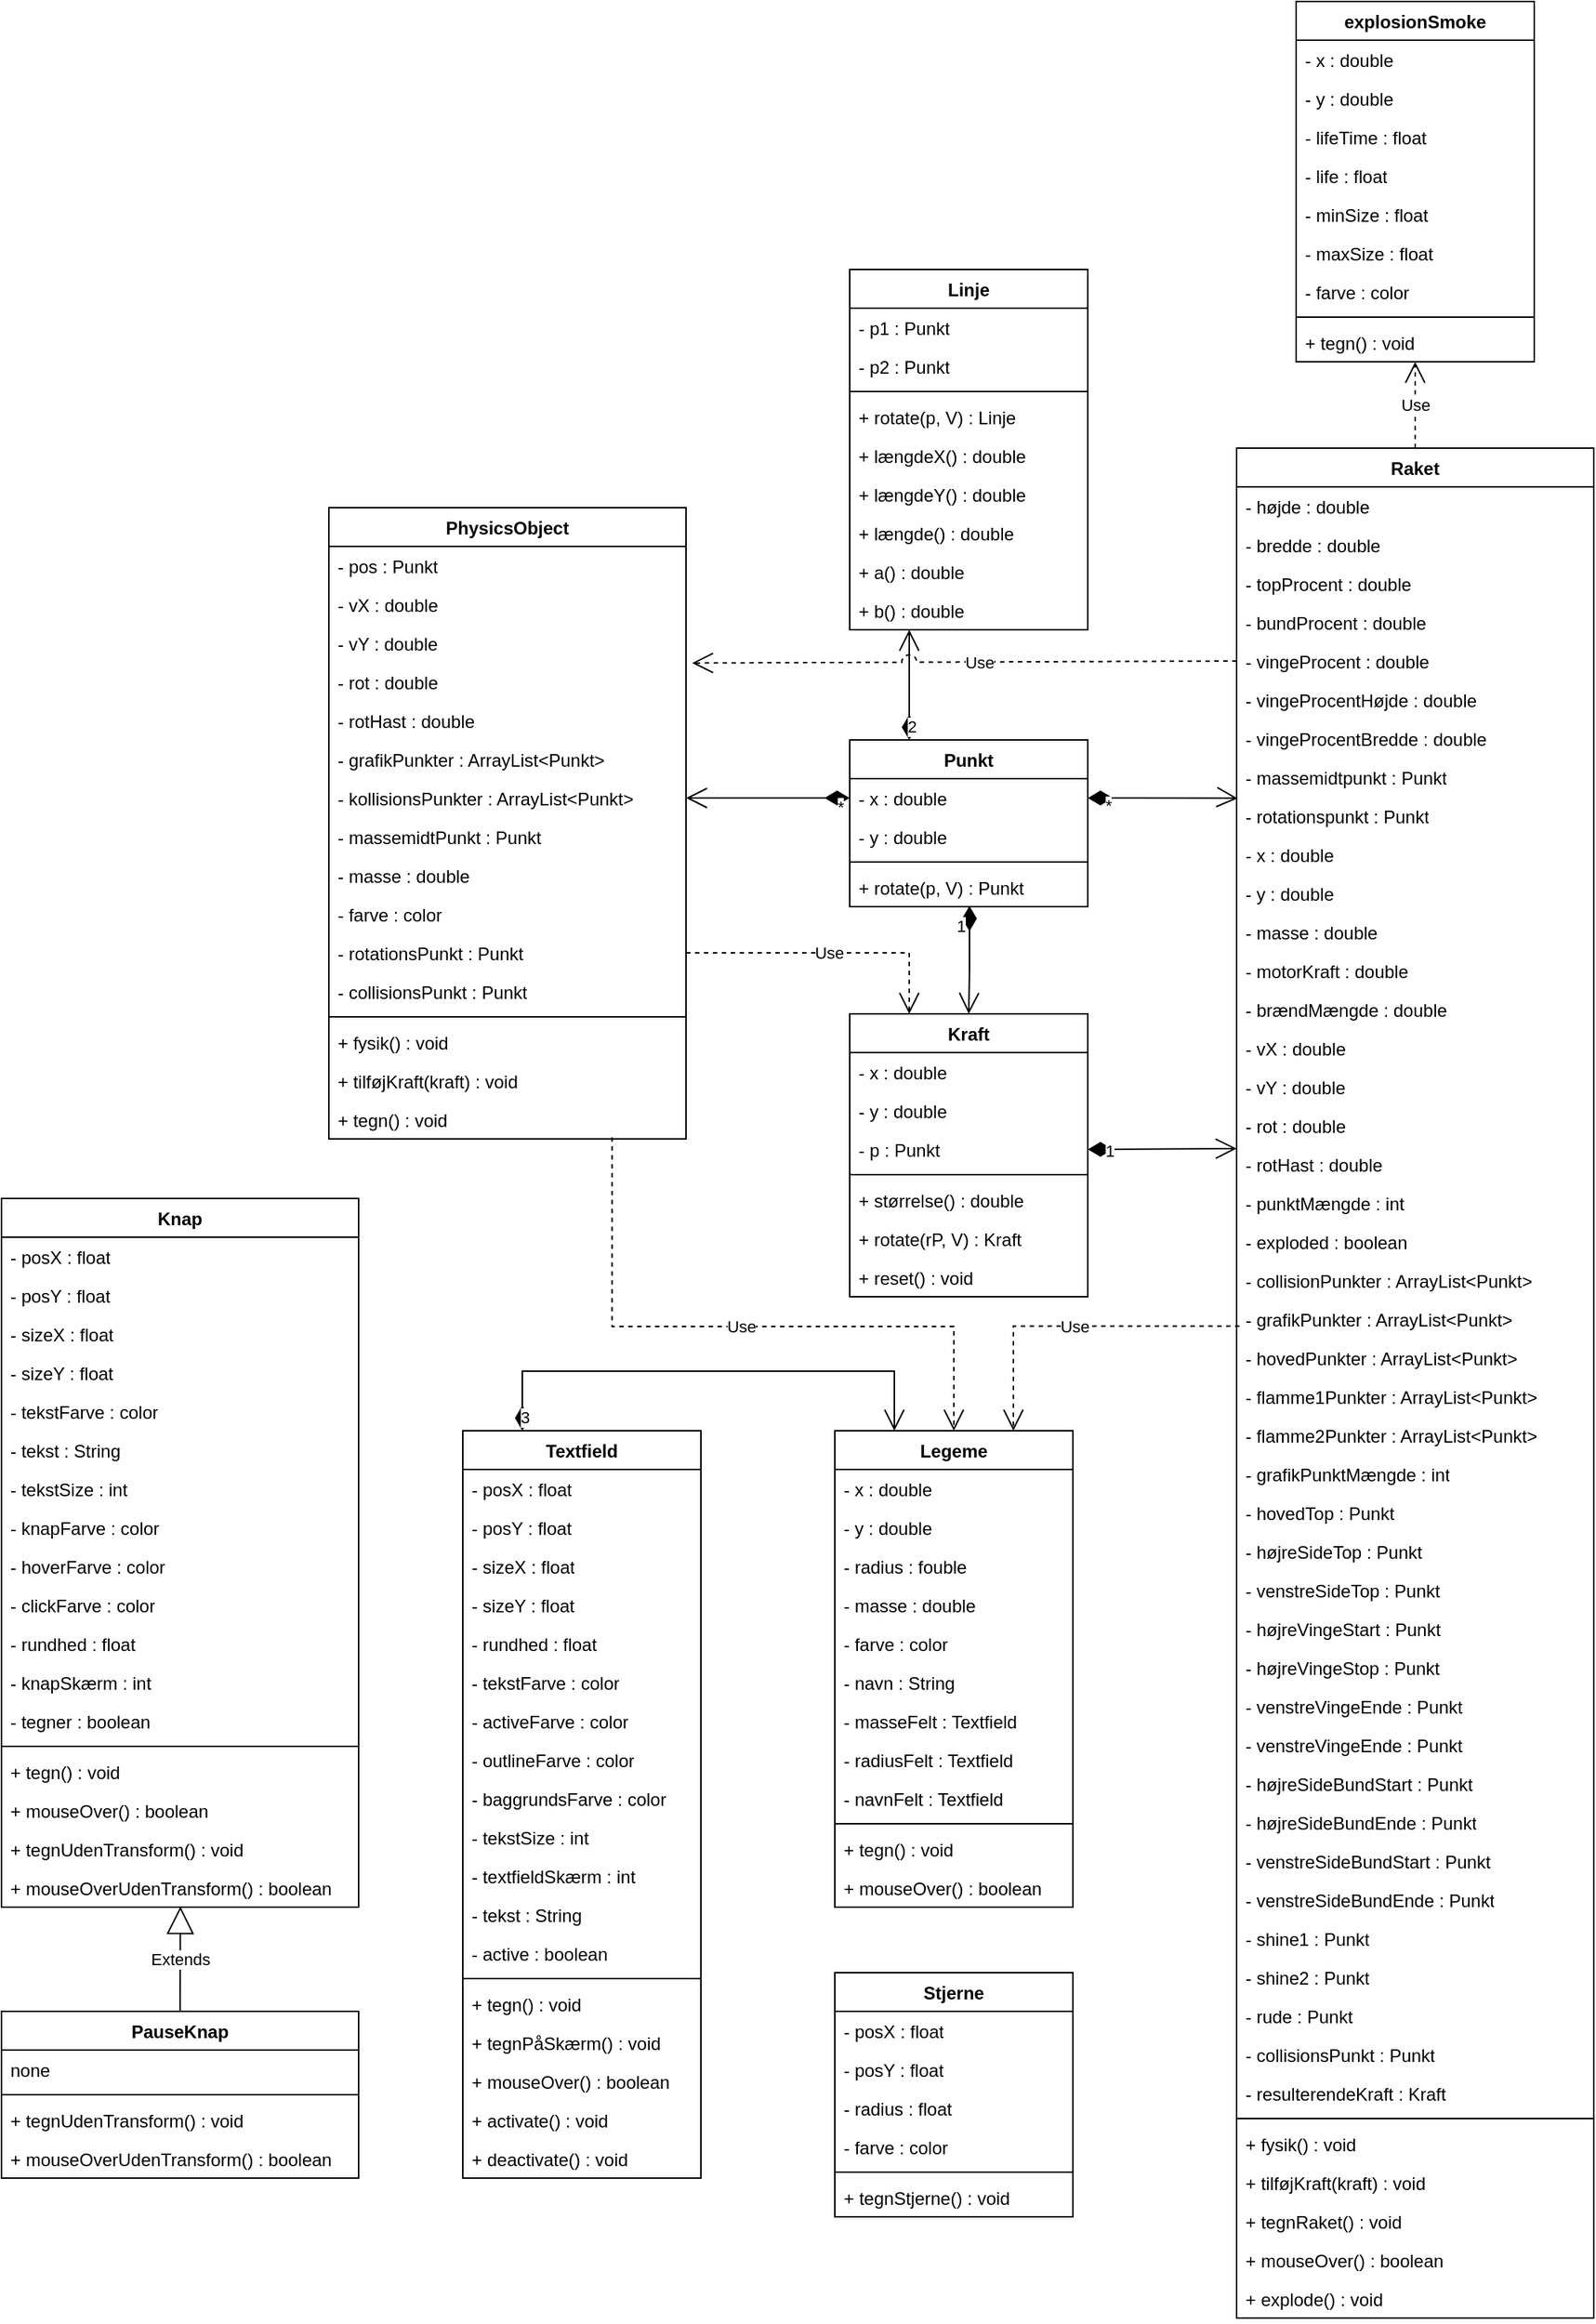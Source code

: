 <mxfile version="26.2.14">
  <diagram id="C5RBs43oDa-KdzZeNtuy" name="Page-1">
    <mxGraphModel dx="262" dy="1308" grid="1" gridSize="10" guides="1" tooltips="1" connect="1" arrows="1" fold="1" page="1" pageScale="1" pageWidth="827" pageHeight="1169" math="0" shadow="0">
      <root>
        <mxCell id="WIyWlLk6GJQsqaUBKTNV-0" />
        <mxCell id="WIyWlLk6GJQsqaUBKTNV-1" parent="WIyWlLk6GJQsqaUBKTNV-0" />
        <mxCell id="rlbFeszeBDM7IH9nKY8Q-0" value="Kraft" style="swimlane;fontStyle=1;align=center;verticalAlign=top;childLayout=stackLayout;horizontal=1;startSize=26;horizontalStack=0;resizeParent=1;resizeParentMax=0;resizeLast=0;collapsible=1;marginBottom=0;whiteSpace=wrap;html=1;" parent="WIyWlLk6GJQsqaUBKTNV-1" vertex="1">
          <mxGeometry x="1100" y="420" width="160" height="190" as="geometry" />
        </mxCell>
        <mxCell id="rlbFeszeBDM7IH9nKY8Q-17" value="- x : double" style="text;strokeColor=none;fillColor=none;align=left;verticalAlign=top;spacingLeft=4;spacingRight=4;overflow=hidden;rotatable=0;points=[[0,0.5],[1,0.5]];portConstraint=eastwest;whiteSpace=wrap;html=1;" parent="rlbFeszeBDM7IH9nKY8Q-0" vertex="1">
          <mxGeometry y="26" width="160" height="26" as="geometry" />
        </mxCell>
        <mxCell id="rlbFeszeBDM7IH9nKY8Q-16" value="-&amp;nbsp;y : double" style="text;strokeColor=none;fillColor=none;align=left;verticalAlign=top;spacingLeft=4;spacingRight=4;overflow=hidden;rotatable=0;points=[[0,0.5],[1,0.5]];portConstraint=eastwest;whiteSpace=wrap;html=1;" parent="rlbFeszeBDM7IH9nKY8Q-0" vertex="1">
          <mxGeometry y="52" width="160" height="26" as="geometry" />
        </mxCell>
        <mxCell id="rlbFeszeBDM7IH9nKY8Q-15" value="-&amp;nbsp;p : Punkt" style="text;strokeColor=none;fillColor=none;align=left;verticalAlign=top;spacingLeft=4;spacingRight=4;overflow=hidden;rotatable=0;points=[[0,0.5],[1,0.5]];portConstraint=eastwest;whiteSpace=wrap;html=1;" parent="rlbFeszeBDM7IH9nKY8Q-0" vertex="1">
          <mxGeometry y="78" width="160" height="26" as="geometry" />
        </mxCell>
        <mxCell id="rlbFeszeBDM7IH9nKY8Q-2" value="" style="line;strokeWidth=1;fillColor=none;align=left;verticalAlign=middle;spacingTop=-1;spacingLeft=3;spacingRight=3;rotatable=0;labelPosition=right;points=[];portConstraint=eastwest;strokeColor=inherit;" parent="rlbFeszeBDM7IH9nKY8Q-0" vertex="1">
          <mxGeometry y="104" width="160" height="8" as="geometry" />
        </mxCell>
        <mxCell id="rlbFeszeBDM7IH9nKY8Q-21" value="+&amp;nbsp;størrelse() : double" style="text;strokeColor=none;fillColor=none;align=left;verticalAlign=top;spacingLeft=4;spacingRight=4;overflow=hidden;rotatable=0;points=[[0,0.5],[1,0.5]];portConstraint=eastwest;whiteSpace=wrap;html=1;" parent="rlbFeszeBDM7IH9nKY8Q-0" vertex="1">
          <mxGeometry y="112" width="160" height="26" as="geometry" />
        </mxCell>
        <mxCell id="rlbFeszeBDM7IH9nKY8Q-22" value="+&amp;nbsp;rotate(rP, V) : Kraft" style="text;strokeColor=none;fillColor=none;align=left;verticalAlign=top;spacingLeft=4;spacingRight=4;overflow=hidden;rotatable=0;points=[[0,0.5],[1,0.5]];portConstraint=eastwest;whiteSpace=wrap;html=1;" parent="rlbFeszeBDM7IH9nKY8Q-0" vertex="1">
          <mxGeometry y="138" width="160" height="26" as="geometry" />
        </mxCell>
        <mxCell id="rlbFeszeBDM7IH9nKY8Q-23" value="+&amp;nbsp;reset() : void" style="text;strokeColor=none;fillColor=none;align=left;verticalAlign=top;spacingLeft=4;spacingRight=4;overflow=hidden;rotatable=0;points=[[0,0.5],[1,0.5]];portConstraint=eastwest;whiteSpace=wrap;html=1;" parent="rlbFeszeBDM7IH9nKY8Q-0" vertex="1">
          <mxGeometry y="164" width="160" height="26" as="geometry" />
        </mxCell>
        <mxCell id="rlbFeszeBDM7IH9nKY8Q-28" value="Punkt" style="swimlane;fontStyle=1;align=center;verticalAlign=top;childLayout=stackLayout;horizontal=1;startSize=26;horizontalStack=0;resizeParent=1;resizeParentMax=0;resizeLast=0;collapsible=1;marginBottom=0;whiteSpace=wrap;html=1;" parent="WIyWlLk6GJQsqaUBKTNV-1" vertex="1">
          <mxGeometry x="1100" y="236" width="160" height="112" as="geometry" />
        </mxCell>
        <mxCell id="rlbFeszeBDM7IH9nKY8Q-32" value="-&amp;nbsp;x : double" style="text;strokeColor=none;fillColor=none;align=left;verticalAlign=top;spacingLeft=4;spacingRight=4;overflow=hidden;rotatable=0;points=[[0,0.5],[1,0.5]];portConstraint=eastwest;whiteSpace=wrap;html=1;" parent="rlbFeszeBDM7IH9nKY8Q-28" vertex="1">
          <mxGeometry y="26" width="160" height="26" as="geometry" />
        </mxCell>
        <mxCell id="rlbFeszeBDM7IH9nKY8Q-29" value="-&amp;nbsp;y : double" style="text;strokeColor=none;fillColor=none;align=left;verticalAlign=top;spacingLeft=4;spacingRight=4;overflow=hidden;rotatable=0;points=[[0,0.5],[1,0.5]];portConstraint=eastwest;whiteSpace=wrap;html=1;" parent="rlbFeszeBDM7IH9nKY8Q-28" vertex="1">
          <mxGeometry y="52" width="160" height="26" as="geometry" />
        </mxCell>
        <mxCell id="rlbFeszeBDM7IH9nKY8Q-30" value="" style="line;strokeWidth=1;fillColor=none;align=left;verticalAlign=middle;spacingTop=-1;spacingLeft=3;spacingRight=3;rotatable=0;labelPosition=right;points=[];portConstraint=eastwest;strokeColor=inherit;" parent="rlbFeszeBDM7IH9nKY8Q-28" vertex="1">
          <mxGeometry y="78" width="160" height="8" as="geometry" />
        </mxCell>
        <mxCell id="rlbFeszeBDM7IH9nKY8Q-33" value="+&amp;nbsp;rotate(p, V) : Punkt" style="text;strokeColor=none;fillColor=none;align=left;verticalAlign=top;spacingLeft=4;spacingRight=4;overflow=hidden;rotatable=0;points=[[0,0.5],[1,0.5]];portConstraint=eastwest;whiteSpace=wrap;html=1;" parent="rlbFeszeBDM7IH9nKY8Q-28" vertex="1">
          <mxGeometry y="86" width="160" height="26" as="geometry" />
        </mxCell>
        <mxCell id="rlbFeszeBDM7IH9nKY8Q-34" value="Linje" style="swimlane;fontStyle=1;align=center;verticalAlign=top;childLayout=stackLayout;horizontal=1;startSize=26;horizontalStack=0;resizeParent=1;resizeParentMax=0;resizeLast=0;collapsible=1;marginBottom=0;whiteSpace=wrap;html=1;" parent="WIyWlLk6GJQsqaUBKTNV-1" vertex="1">
          <mxGeometry x="1100" y="-80" width="160" height="242" as="geometry" />
        </mxCell>
        <mxCell id="rlbFeszeBDM7IH9nKY8Q-38" value="-&amp;nbsp;p1 : Punkt" style="text;strokeColor=none;fillColor=none;align=left;verticalAlign=top;spacingLeft=4;spacingRight=4;overflow=hidden;rotatable=0;points=[[0,0.5],[1,0.5]];portConstraint=eastwest;whiteSpace=wrap;html=1;" parent="rlbFeszeBDM7IH9nKY8Q-34" vertex="1">
          <mxGeometry y="26" width="160" height="26" as="geometry" />
        </mxCell>
        <mxCell id="rlbFeszeBDM7IH9nKY8Q-35" value="-&amp;nbsp;p2 : Punkt" style="text;strokeColor=none;fillColor=none;align=left;verticalAlign=top;spacingLeft=4;spacingRight=4;overflow=hidden;rotatable=0;points=[[0,0.5],[1,0.5]];portConstraint=eastwest;whiteSpace=wrap;html=1;" parent="rlbFeszeBDM7IH9nKY8Q-34" vertex="1">
          <mxGeometry y="52" width="160" height="26" as="geometry" />
        </mxCell>
        <mxCell id="rlbFeszeBDM7IH9nKY8Q-36" value="" style="line;strokeWidth=1;fillColor=none;align=left;verticalAlign=middle;spacingTop=-1;spacingLeft=3;spacingRight=3;rotatable=0;labelPosition=right;points=[];portConstraint=eastwest;strokeColor=inherit;" parent="rlbFeszeBDM7IH9nKY8Q-34" vertex="1">
          <mxGeometry y="78" width="160" height="8" as="geometry" />
        </mxCell>
        <mxCell id="rlbFeszeBDM7IH9nKY8Q-37" value="+&amp;nbsp;rotate(p, V) : Linje" style="text;strokeColor=none;fillColor=none;align=left;verticalAlign=top;spacingLeft=4;spacingRight=4;overflow=hidden;rotatable=0;points=[[0,0.5],[1,0.5]];portConstraint=eastwest;whiteSpace=wrap;html=1;" parent="rlbFeszeBDM7IH9nKY8Q-34" vertex="1">
          <mxGeometry y="86" width="160" height="26" as="geometry" />
        </mxCell>
        <mxCell id="rlbFeszeBDM7IH9nKY8Q-39" value="+&amp;nbsp;længdeX() : double" style="text;strokeColor=none;fillColor=none;align=left;verticalAlign=top;spacingLeft=4;spacingRight=4;overflow=hidden;rotatable=0;points=[[0,0.5],[1,0.5]];portConstraint=eastwest;whiteSpace=wrap;html=1;" parent="rlbFeszeBDM7IH9nKY8Q-34" vertex="1">
          <mxGeometry y="112" width="160" height="26" as="geometry" />
        </mxCell>
        <mxCell id="rlbFeszeBDM7IH9nKY8Q-40" value="+&amp;nbsp;længdeY() : double" style="text;strokeColor=none;fillColor=none;align=left;verticalAlign=top;spacingLeft=4;spacingRight=4;overflow=hidden;rotatable=0;points=[[0,0.5],[1,0.5]];portConstraint=eastwest;whiteSpace=wrap;html=1;" parent="rlbFeszeBDM7IH9nKY8Q-34" vertex="1">
          <mxGeometry y="138" width="160" height="26" as="geometry" />
        </mxCell>
        <mxCell id="rlbFeszeBDM7IH9nKY8Q-41" value="+&amp;nbsp;længde() : double" style="text;strokeColor=none;fillColor=none;align=left;verticalAlign=top;spacingLeft=4;spacingRight=4;overflow=hidden;rotatable=0;points=[[0,0.5],[1,0.5]];portConstraint=eastwest;whiteSpace=wrap;html=1;" parent="rlbFeszeBDM7IH9nKY8Q-34" vertex="1">
          <mxGeometry y="164" width="160" height="26" as="geometry" />
        </mxCell>
        <mxCell id="rlbFeszeBDM7IH9nKY8Q-42" value="+&amp;nbsp;a() : double" style="text;strokeColor=none;fillColor=none;align=left;verticalAlign=top;spacingLeft=4;spacingRight=4;overflow=hidden;rotatable=0;points=[[0,0.5],[1,0.5]];portConstraint=eastwest;whiteSpace=wrap;html=1;" parent="rlbFeszeBDM7IH9nKY8Q-34" vertex="1">
          <mxGeometry y="190" width="160" height="26" as="geometry" />
        </mxCell>
        <mxCell id="rlbFeszeBDM7IH9nKY8Q-43" value="+&amp;nbsp;b() : double" style="text;strokeColor=none;fillColor=none;align=left;verticalAlign=top;spacingLeft=4;spacingRight=4;overflow=hidden;rotatable=0;points=[[0,0.5],[1,0.5]];portConstraint=eastwest;whiteSpace=wrap;html=1;" parent="rlbFeszeBDM7IH9nKY8Q-34" vertex="1">
          <mxGeometry y="216" width="160" height="26" as="geometry" />
        </mxCell>
        <mxCell id="rlbFeszeBDM7IH9nKY8Q-44" value="Knap" style="swimlane;fontStyle=1;align=center;verticalAlign=top;childLayout=stackLayout;horizontal=1;startSize=26;horizontalStack=0;resizeParent=1;resizeParentMax=0;resizeLast=0;collapsible=1;marginBottom=0;whiteSpace=wrap;html=1;" parent="WIyWlLk6GJQsqaUBKTNV-1" vertex="1">
          <mxGeometry x="530" y="544" width="240" height="476" as="geometry" />
        </mxCell>
        <mxCell id="rlbFeszeBDM7IH9nKY8Q-58" value="-&amp;nbsp;posX : float" style="text;strokeColor=none;fillColor=none;align=left;verticalAlign=top;spacingLeft=4;spacingRight=4;overflow=hidden;rotatable=0;points=[[0,0.5],[1,0.5]];portConstraint=eastwest;whiteSpace=wrap;html=1;" parent="rlbFeszeBDM7IH9nKY8Q-44" vertex="1">
          <mxGeometry y="26" width="240" height="26" as="geometry" />
        </mxCell>
        <mxCell id="rlbFeszeBDM7IH9nKY8Q-57" value="-&amp;nbsp;posY : float" style="text;strokeColor=none;fillColor=none;align=left;verticalAlign=top;spacingLeft=4;spacingRight=4;overflow=hidden;rotatable=0;points=[[0,0.5],[1,0.5]];portConstraint=eastwest;whiteSpace=wrap;html=1;" parent="rlbFeszeBDM7IH9nKY8Q-44" vertex="1">
          <mxGeometry y="52" width="240" height="26" as="geometry" />
        </mxCell>
        <mxCell id="rlbFeszeBDM7IH9nKY8Q-56" value="-&amp;nbsp;sizeX : float" style="text;strokeColor=none;fillColor=none;align=left;verticalAlign=top;spacingLeft=4;spacingRight=4;overflow=hidden;rotatable=0;points=[[0,0.5],[1,0.5]];portConstraint=eastwest;whiteSpace=wrap;html=1;" parent="rlbFeszeBDM7IH9nKY8Q-44" vertex="1">
          <mxGeometry y="78" width="240" height="26" as="geometry" />
        </mxCell>
        <mxCell id="rlbFeszeBDM7IH9nKY8Q-55" value="-&amp;nbsp;sizeY : float" style="text;strokeColor=none;fillColor=none;align=left;verticalAlign=top;spacingLeft=4;spacingRight=4;overflow=hidden;rotatable=0;points=[[0,0.5],[1,0.5]];portConstraint=eastwest;whiteSpace=wrap;html=1;" parent="rlbFeszeBDM7IH9nKY8Q-44" vertex="1">
          <mxGeometry y="104" width="240" height="26" as="geometry" />
        </mxCell>
        <mxCell id="rlbFeszeBDM7IH9nKY8Q-54" value="-&amp;nbsp;tekstFarve : color" style="text;strokeColor=none;fillColor=none;align=left;verticalAlign=top;spacingLeft=4;spacingRight=4;overflow=hidden;rotatable=0;points=[[0,0.5],[1,0.5]];portConstraint=eastwest;whiteSpace=wrap;html=1;" parent="rlbFeszeBDM7IH9nKY8Q-44" vertex="1">
          <mxGeometry y="130" width="240" height="26" as="geometry" />
        </mxCell>
        <mxCell id="rlbFeszeBDM7IH9nKY8Q-53" value="-&amp;nbsp;tekst : String" style="text;strokeColor=none;fillColor=none;align=left;verticalAlign=top;spacingLeft=4;spacingRight=4;overflow=hidden;rotatable=0;points=[[0,0.5],[1,0.5]];portConstraint=eastwest;whiteSpace=wrap;html=1;" parent="rlbFeszeBDM7IH9nKY8Q-44" vertex="1">
          <mxGeometry y="156" width="240" height="26" as="geometry" />
        </mxCell>
        <mxCell id="rlbFeszeBDM7IH9nKY8Q-52" value="-&amp;nbsp;tekstSize : int" style="text;strokeColor=none;fillColor=none;align=left;verticalAlign=top;spacingLeft=4;spacingRight=4;overflow=hidden;rotatable=0;points=[[0,0.5],[1,0.5]];portConstraint=eastwest;whiteSpace=wrap;html=1;" parent="rlbFeszeBDM7IH9nKY8Q-44" vertex="1">
          <mxGeometry y="182" width="240" height="26" as="geometry" />
        </mxCell>
        <mxCell id="rlbFeszeBDM7IH9nKY8Q-51" value="-&amp;nbsp;knapFarve : color" style="text;strokeColor=none;fillColor=none;align=left;verticalAlign=top;spacingLeft=4;spacingRight=4;overflow=hidden;rotatable=0;points=[[0,0.5],[1,0.5]];portConstraint=eastwest;whiteSpace=wrap;html=1;" parent="rlbFeszeBDM7IH9nKY8Q-44" vertex="1">
          <mxGeometry y="208" width="240" height="26" as="geometry" />
        </mxCell>
        <mxCell id="rlbFeszeBDM7IH9nKY8Q-50" value="-&amp;nbsp;hoverFarve : color" style="text;strokeColor=none;fillColor=none;align=left;verticalAlign=top;spacingLeft=4;spacingRight=4;overflow=hidden;rotatable=0;points=[[0,0.5],[1,0.5]];portConstraint=eastwest;whiteSpace=wrap;html=1;" parent="rlbFeszeBDM7IH9nKY8Q-44" vertex="1">
          <mxGeometry y="234" width="240" height="26" as="geometry" />
        </mxCell>
        <mxCell id="rlbFeszeBDM7IH9nKY8Q-49" value="-&amp;nbsp;clickFarve : color" style="text;strokeColor=none;fillColor=none;align=left;verticalAlign=top;spacingLeft=4;spacingRight=4;overflow=hidden;rotatable=0;points=[[0,0.5],[1,0.5]];portConstraint=eastwest;whiteSpace=wrap;html=1;" parent="rlbFeszeBDM7IH9nKY8Q-44" vertex="1">
          <mxGeometry y="260" width="240" height="26" as="geometry" />
        </mxCell>
        <mxCell id="rlbFeszeBDM7IH9nKY8Q-48" value="-&amp;nbsp;rundhed : float" style="text;strokeColor=none;fillColor=none;align=left;verticalAlign=top;spacingLeft=4;spacingRight=4;overflow=hidden;rotatable=0;points=[[0,0.5],[1,0.5]];portConstraint=eastwest;whiteSpace=wrap;html=1;" parent="rlbFeszeBDM7IH9nKY8Q-44" vertex="1">
          <mxGeometry y="286" width="240" height="26" as="geometry" />
        </mxCell>
        <mxCell id="rlbFeszeBDM7IH9nKY8Q-45" value="-&amp;nbsp;knapSkærm : int" style="text;strokeColor=none;fillColor=none;align=left;verticalAlign=top;spacingLeft=4;spacingRight=4;overflow=hidden;rotatable=0;points=[[0,0.5],[1,0.5]];portConstraint=eastwest;whiteSpace=wrap;html=1;" parent="rlbFeszeBDM7IH9nKY8Q-44" vertex="1">
          <mxGeometry y="312" width="240" height="26" as="geometry" />
        </mxCell>
        <mxCell id="rlbFeszeBDM7IH9nKY8Q-62" value="-&amp;nbsp;tegner : boolean" style="text;strokeColor=none;fillColor=none;align=left;verticalAlign=top;spacingLeft=4;spacingRight=4;overflow=hidden;rotatable=0;points=[[0,0.5],[1,0.5]];portConstraint=eastwest;whiteSpace=wrap;html=1;" parent="rlbFeszeBDM7IH9nKY8Q-44" vertex="1">
          <mxGeometry y="338" width="240" height="26" as="geometry" />
        </mxCell>
        <mxCell id="rlbFeszeBDM7IH9nKY8Q-46" value="" style="line;strokeWidth=1;fillColor=none;align=left;verticalAlign=middle;spacingTop=-1;spacingLeft=3;spacingRight=3;rotatable=0;labelPosition=right;points=[];portConstraint=eastwest;strokeColor=inherit;" parent="rlbFeszeBDM7IH9nKY8Q-44" vertex="1">
          <mxGeometry y="364" width="240" height="8" as="geometry" />
        </mxCell>
        <mxCell id="rlbFeszeBDM7IH9nKY8Q-47" value="+&amp;nbsp;tegn() : void" style="text;strokeColor=none;fillColor=none;align=left;verticalAlign=top;spacingLeft=4;spacingRight=4;overflow=hidden;rotatable=0;points=[[0,0.5],[1,0.5]];portConstraint=eastwest;whiteSpace=wrap;html=1;" parent="rlbFeszeBDM7IH9nKY8Q-44" vertex="1">
          <mxGeometry y="372" width="240" height="26" as="geometry" />
        </mxCell>
        <mxCell id="rlbFeszeBDM7IH9nKY8Q-59" value="+&amp;nbsp;mouseOver() : boolean" style="text;strokeColor=none;fillColor=none;align=left;verticalAlign=top;spacingLeft=4;spacingRight=4;overflow=hidden;rotatable=0;points=[[0,0.5],[1,0.5]];portConstraint=eastwest;whiteSpace=wrap;html=1;" parent="rlbFeszeBDM7IH9nKY8Q-44" vertex="1">
          <mxGeometry y="398" width="240" height="26" as="geometry" />
        </mxCell>
        <mxCell id="rlbFeszeBDM7IH9nKY8Q-60" value="+&amp;nbsp;tegnUdenTransform() : void" style="text;strokeColor=none;fillColor=none;align=left;verticalAlign=top;spacingLeft=4;spacingRight=4;overflow=hidden;rotatable=0;points=[[0,0.5],[1,0.5]];portConstraint=eastwest;whiteSpace=wrap;html=1;" parent="rlbFeszeBDM7IH9nKY8Q-44" vertex="1">
          <mxGeometry y="424" width="240" height="26" as="geometry" />
        </mxCell>
        <mxCell id="rlbFeszeBDM7IH9nKY8Q-61" value="+&amp;nbsp;mouseOverUdenTransform() : boolean" style="text;strokeColor=none;fillColor=none;align=left;verticalAlign=top;spacingLeft=4;spacingRight=4;overflow=hidden;rotatable=0;points=[[0,0.5],[1,0.5]];portConstraint=eastwest;whiteSpace=wrap;html=1;" parent="rlbFeszeBDM7IH9nKY8Q-44" vertex="1">
          <mxGeometry y="450" width="240" height="26" as="geometry" />
        </mxCell>
        <mxCell id="rlbFeszeBDM7IH9nKY8Q-63" value="PauseKnap" style="swimlane;fontStyle=1;align=center;verticalAlign=top;childLayout=stackLayout;horizontal=1;startSize=26;horizontalStack=0;resizeParent=1;resizeParentMax=0;resizeLast=0;collapsible=1;marginBottom=0;whiteSpace=wrap;html=1;" parent="WIyWlLk6GJQsqaUBKTNV-1" vertex="1">
          <mxGeometry x="530" y="1090" width="240" height="112" as="geometry" />
        </mxCell>
        <mxCell id="rlbFeszeBDM7IH9nKY8Q-64" value="none" style="text;strokeColor=none;fillColor=none;align=left;verticalAlign=top;spacingLeft=4;spacingRight=4;overflow=hidden;rotatable=0;points=[[0,0.5],[1,0.5]];portConstraint=eastwest;whiteSpace=wrap;html=1;" parent="rlbFeszeBDM7IH9nKY8Q-63" vertex="1">
          <mxGeometry y="26" width="240" height="26" as="geometry" />
        </mxCell>
        <mxCell id="rlbFeszeBDM7IH9nKY8Q-65" value="" style="line;strokeWidth=1;fillColor=none;align=left;verticalAlign=middle;spacingTop=-1;spacingLeft=3;spacingRight=3;rotatable=0;labelPosition=right;points=[];portConstraint=eastwest;strokeColor=inherit;" parent="rlbFeszeBDM7IH9nKY8Q-63" vertex="1">
          <mxGeometry y="52" width="240" height="8" as="geometry" />
        </mxCell>
        <mxCell id="rlbFeszeBDM7IH9nKY8Q-66" value="+&amp;nbsp;tegnUdenTransform() : void" style="text;strokeColor=none;fillColor=none;align=left;verticalAlign=top;spacingLeft=4;spacingRight=4;overflow=hidden;rotatable=0;points=[[0,0.5],[1,0.5]];portConstraint=eastwest;whiteSpace=wrap;html=1;" parent="rlbFeszeBDM7IH9nKY8Q-63" vertex="1">
          <mxGeometry y="60" width="240" height="26" as="geometry" />
        </mxCell>
        <mxCell id="rlbFeszeBDM7IH9nKY8Q-67" value="+&amp;nbsp;mouseOverUdenTransform() : boolean" style="text;strokeColor=none;fillColor=none;align=left;verticalAlign=top;spacingLeft=4;spacingRight=4;overflow=hidden;rotatable=0;points=[[0,0.5],[1,0.5]];portConstraint=eastwest;whiteSpace=wrap;html=1;" parent="rlbFeszeBDM7IH9nKY8Q-63" vertex="1">
          <mxGeometry y="86" width="240" height="26" as="geometry" />
        </mxCell>
        <mxCell id="rlbFeszeBDM7IH9nKY8Q-68" value="Stjerne" style="swimlane;fontStyle=1;align=center;verticalAlign=top;childLayout=stackLayout;horizontal=1;startSize=26;horizontalStack=0;resizeParent=1;resizeParentMax=0;resizeLast=0;collapsible=1;marginBottom=0;whiteSpace=wrap;html=1;" parent="WIyWlLk6GJQsqaUBKTNV-1" vertex="1">
          <mxGeometry x="1090" y="1064" width="160" height="164" as="geometry" />
        </mxCell>
        <mxCell id="rlbFeszeBDM7IH9nKY8Q-74" value="-&amp;nbsp;posX : float" style="text;strokeColor=none;fillColor=none;align=left;verticalAlign=top;spacingLeft=4;spacingRight=4;overflow=hidden;rotatable=0;points=[[0,0.5],[1,0.5]];portConstraint=eastwest;whiteSpace=wrap;html=1;" parent="rlbFeszeBDM7IH9nKY8Q-68" vertex="1">
          <mxGeometry y="26" width="160" height="26" as="geometry" />
        </mxCell>
        <mxCell id="rlbFeszeBDM7IH9nKY8Q-73" value="-&amp;nbsp;posY : float" style="text;strokeColor=none;fillColor=none;align=left;verticalAlign=top;spacingLeft=4;spacingRight=4;overflow=hidden;rotatable=0;points=[[0,0.5],[1,0.5]];portConstraint=eastwest;whiteSpace=wrap;html=1;" parent="rlbFeszeBDM7IH9nKY8Q-68" vertex="1">
          <mxGeometry y="52" width="160" height="26" as="geometry" />
        </mxCell>
        <mxCell id="rlbFeszeBDM7IH9nKY8Q-72" value="-&amp;nbsp;radius : float" style="text;strokeColor=none;fillColor=none;align=left;verticalAlign=top;spacingLeft=4;spacingRight=4;overflow=hidden;rotatable=0;points=[[0,0.5],[1,0.5]];portConstraint=eastwest;whiteSpace=wrap;html=1;" parent="rlbFeszeBDM7IH9nKY8Q-68" vertex="1">
          <mxGeometry y="78" width="160" height="26" as="geometry" />
        </mxCell>
        <mxCell id="rlbFeszeBDM7IH9nKY8Q-69" value="-&amp;nbsp;farve : color" style="text;strokeColor=none;fillColor=none;align=left;verticalAlign=top;spacingLeft=4;spacingRight=4;overflow=hidden;rotatable=0;points=[[0,0.5],[1,0.5]];portConstraint=eastwest;whiteSpace=wrap;html=1;" parent="rlbFeszeBDM7IH9nKY8Q-68" vertex="1">
          <mxGeometry y="104" width="160" height="26" as="geometry" />
        </mxCell>
        <mxCell id="rlbFeszeBDM7IH9nKY8Q-70" value="" style="line;strokeWidth=1;fillColor=none;align=left;verticalAlign=middle;spacingTop=-1;spacingLeft=3;spacingRight=3;rotatable=0;labelPosition=right;points=[];portConstraint=eastwest;strokeColor=inherit;" parent="rlbFeszeBDM7IH9nKY8Q-68" vertex="1">
          <mxGeometry y="130" width="160" height="8" as="geometry" />
        </mxCell>
        <mxCell id="rlbFeszeBDM7IH9nKY8Q-71" value="+&amp;nbsp;tegnStjerne() : void" style="text;strokeColor=none;fillColor=none;align=left;verticalAlign=top;spacingLeft=4;spacingRight=4;overflow=hidden;rotatable=0;points=[[0,0.5],[1,0.5]];portConstraint=eastwest;whiteSpace=wrap;html=1;" parent="rlbFeszeBDM7IH9nKY8Q-68" vertex="1">
          <mxGeometry y="138" width="160" height="26" as="geometry" />
        </mxCell>
        <mxCell id="rlbFeszeBDM7IH9nKY8Q-75" value="Legeme" style="swimlane;fontStyle=1;align=center;verticalAlign=top;childLayout=stackLayout;horizontal=1;startSize=26;horizontalStack=0;resizeParent=1;resizeParentMax=0;resizeLast=0;collapsible=1;marginBottom=0;whiteSpace=wrap;html=1;" parent="WIyWlLk6GJQsqaUBKTNV-1" vertex="1">
          <mxGeometry x="1090" y="700" width="160" height="320" as="geometry" />
        </mxCell>
        <mxCell id="rlbFeszeBDM7IH9nKY8Q-86" value="-&amp;nbsp;x : double" style="text;strokeColor=none;fillColor=none;align=left;verticalAlign=top;spacingLeft=4;spacingRight=4;overflow=hidden;rotatable=0;points=[[0,0.5],[1,0.5]];portConstraint=eastwest;whiteSpace=wrap;html=1;" parent="rlbFeszeBDM7IH9nKY8Q-75" vertex="1">
          <mxGeometry y="26" width="160" height="26" as="geometry" />
        </mxCell>
        <mxCell id="rlbFeszeBDM7IH9nKY8Q-85" value="-&amp;nbsp;y : double" style="text;strokeColor=none;fillColor=none;align=left;verticalAlign=top;spacingLeft=4;spacingRight=4;overflow=hidden;rotatable=0;points=[[0,0.5],[1,0.5]];portConstraint=eastwest;whiteSpace=wrap;html=1;" parent="rlbFeszeBDM7IH9nKY8Q-75" vertex="1">
          <mxGeometry y="52" width="160" height="26" as="geometry" />
        </mxCell>
        <mxCell id="rlbFeszeBDM7IH9nKY8Q-84" value="-&amp;nbsp;radius : fouble" style="text;strokeColor=none;fillColor=none;align=left;verticalAlign=top;spacingLeft=4;spacingRight=4;overflow=hidden;rotatable=0;points=[[0,0.5],[1,0.5]];portConstraint=eastwest;whiteSpace=wrap;html=1;" parent="rlbFeszeBDM7IH9nKY8Q-75" vertex="1">
          <mxGeometry y="78" width="160" height="26" as="geometry" />
        </mxCell>
        <mxCell id="rlbFeszeBDM7IH9nKY8Q-83" value="-&amp;nbsp;masse : double" style="text;strokeColor=none;fillColor=none;align=left;verticalAlign=top;spacingLeft=4;spacingRight=4;overflow=hidden;rotatable=0;points=[[0,0.5],[1,0.5]];portConstraint=eastwest;whiteSpace=wrap;html=1;" parent="rlbFeszeBDM7IH9nKY8Q-75" vertex="1">
          <mxGeometry y="104" width="160" height="26" as="geometry" />
        </mxCell>
        <mxCell id="rlbFeszeBDM7IH9nKY8Q-82" value="-&amp;nbsp;farve : color" style="text;strokeColor=none;fillColor=none;align=left;verticalAlign=top;spacingLeft=4;spacingRight=4;overflow=hidden;rotatable=0;points=[[0,0.5],[1,0.5]];portConstraint=eastwest;whiteSpace=wrap;html=1;" parent="rlbFeszeBDM7IH9nKY8Q-75" vertex="1">
          <mxGeometry y="130" width="160" height="26" as="geometry" />
        </mxCell>
        <mxCell id="rlbFeszeBDM7IH9nKY8Q-81" value="-&amp;nbsp;navn : String" style="text;strokeColor=none;fillColor=none;align=left;verticalAlign=top;spacingLeft=4;spacingRight=4;overflow=hidden;rotatable=0;points=[[0,0.5],[1,0.5]];portConstraint=eastwest;whiteSpace=wrap;html=1;" parent="rlbFeszeBDM7IH9nKY8Q-75" vertex="1">
          <mxGeometry y="156" width="160" height="26" as="geometry" />
        </mxCell>
        <mxCell id="rlbFeszeBDM7IH9nKY8Q-80" value="-&amp;nbsp;masseFelt : Textfield" style="text;strokeColor=none;fillColor=none;align=left;verticalAlign=top;spacingLeft=4;spacingRight=4;overflow=hidden;rotatable=0;points=[[0,0.5],[1,0.5]];portConstraint=eastwest;whiteSpace=wrap;html=1;" parent="rlbFeszeBDM7IH9nKY8Q-75" vertex="1">
          <mxGeometry y="182" width="160" height="26" as="geometry" />
        </mxCell>
        <mxCell id="rlbFeszeBDM7IH9nKY8Q-79" value="-&amp;nbsp;radiusFelt : Textfield" style="text;strokeColor=none;fillColor=none;align=left;verticalAlign=top;spacingLeft=4;spacingRight=4;overflow=hidden;rotatable=0;points=[[0,0.5],[1,0.5]];portConstraint=eastwest;whiteSpace=wrap;html=1;" parent="rlbFeszeBDM7IH9nKY8Q-75" vertex="1">
          <mxGeometry y="208" width="160" height="26" as="geometry" />
        </mxCell>
        <mxCell id="rlbFeszeBDM7IH9nKY8Q-76" value="-&amp;nbsp;navnFelt : Textfield" style="text;strokeColor=none;fillColor=none;align=left;verticalAlign=top;spacingLeft=4;spacingRight=4;overflow=hidden;rotatable=0;points=[[0,0.5],[1,0.5]];portConstraint=eastwest;whiteSpace=wrap;html=1;" parent="rlbFeszeBDM7IH9nKY8Q-75" vertex="1">
          <mxGeometry y="234" width="160" height="26" as="geometry" />
        </mxCell>
        <mxCell id="rlbFeszeBDM7IH9nKY8Q-77" value="" style="line;strokeWidth=1;fillColor=none;align=left;verticalAlign=middle;spacingTop=-1;spacingLeft=3;spacingRight=3;rotatable=0;labelPosition=right;points=[];portConstraint=eastwest;strokeColor=inherit;" parent="rlbFeszeBDM7IH9nKY8Q-75" vertex="1">
          <mxGeometry y="260" width="160" height="8" as="geometry" />
        </mxCell>
        <mxCell id="rlbFeszeBDM7IH9nKY8Q-78" value="+&amp;nbsp;tegn() : void" style="text;strokeColor=none;fillColor=none;align=left;verticalAlign=top;spacingLeft=4;spacingRight=4;overflow=hidden;rotatable=0;points=[[0,0.5],[1,0.5]];portConstraint=eastwest;whiteSpace=wrap;html=1;" parent="rlbFeszeBDM7IH9nKY8Q-75" vertex="1">
          <mxGeometry y="268" width="160" height="26" as="geometry" />
        </mxCell>
        <mxCell id="rlbFeszeBDM7IH9nKY8Q-87" value="+&amp;nbsp;mouseOver() : boolean" style="text;strokeColor=none;fillColor=none;align=left;verticalAlign=top;spacingLeft=4;spacingRight=4;overflow=hidden;rotatable=0;points=[[0,0.5],[1,0.5]];portConstraint=eastwest;whiteSpace=wrap;html=1;" parent="rlbFeszeBDM7IH9nKY8Q-75" vertex="1">
          <mxGeometry y="294" width="160" height="26" as="geometry" />
        </mxCell>
        <mxCell id="rlbFeszeBDM7IH9nKY8Q-88" value="explosionSmoke" style="swimlane;fontStyle=1;align=center;verticalAlign=top;childLayout=stackLayout;horizontal=1;startSize=26;horizontalStack=0;resizeParent=1;resizeParentMax=0;resizeLast=0;collapsible=1;marginBottom=0;whiteSpace=wrap;html=1;" parent="WIyWlLk6GJQsqaUBKTNV-1" vertex="1">
          <mxGeometry x="1400" y="-260" width="160" height="242" as="geometry" />
        </mxCell>
        <mxCell id="rlbFeszeBDM7IH9nKY8Q-97" value="-&amp;nbsp;x : double" style="text;strokeColor=none;fillColor=none;align=left;verticalAlign=top;spacingLeft=4;spacingRight=4;overflow=hidden;rotatable=0;points=[[0,0.5],[1,0.5]];portConstraint=eastwest;whiteSpace=wrap;html=1;" parent="rlbFeszeBDM7IH9nKY8Q-88" vertex="1">
          <mxGeometry y="26" width="160" height="26" as="geometry" />
        </mxCell>
        <mxCell id="rlbFeszeBDM7IH9nKY8Q-96" value="-&amp;nbsp;y : double" style="text;strokeColor=none;fillColor=none;align=left;verticalAlign=top;spacingLeft=4;spacingRight=4;overflow=hidden;rotatable=0;points=[[0,0.5],[1,0.5]];portConstraint=eastwest;whiteSpace=wrap;html=1;" parent="rlbFeszeBDM7IH9nKY8Q-88" vertex="1">
          <mxGeometry y="52" width="160" height="26" as="geometry" />
        </mxCell>
        <mxCell id="rlbFeszeBDM7IH9nKY8Q-95" value="-&amp;nbsp;lifeTime : float" style="text;strokeColor=none;fillColor=none;align=left;verticalAlign=top;spacingLeft=4;spacingRight=4;overflow=hidden;rotatable=0;points=[[0,0.5],[1,0.5]];portConstraint=eastwest;whiteSpace=wrap;html=1;" parent="rlbFeszeBDM7IH9nKY8Q-88" vertex="1">
          <mxGeometry y="78" width="160" height="26" as="geometry" />
        </mxCell>
        <mxCell id="rlbFeszeBDM7IH9nKY8Q-94" value="-&amp;nbsp;life : float" style="text;strokeColor=none;fillColor=none;align=left;verticalAlign=top;spacingLeft=4;spacingRight=4;overflow=hidden;rotatable=0;points=[[0,0.5],[1,0.5]];portConstraint=eastwest;whiteSpace=wrap;html=1;" parent="rlbFeszeBDM7IH9nKY8Q-88" vertex="1">
          <mxGeometry y="104" width="160" height="26" as="geometry" />
        </mxCell>
        <mxCell id="rlbFeszeBDM7IH9nKY8Q-93" value="-&amp;nbsp;minSize : float" style="text;strokeColor=none;fillColor=none;align=left;verticalAlign=top;spacingLeft=4;spacingRight=4;overflow=hidden;rotatable=0;points=[[0,0.5],[1,0.5]];portConstraint=eastwest;whiteSpace=wrap;html=1;" parent="rlbFeszeBDM7IH9nKY8Q-88" vertex="1">
          <mxGeometry y="130" width="160" height="26" as="geometry" />
        </mxCell>
        <mxCell id="rlbFeszeBDM7IH9nKY8Q-92" value="-&amp;nbsp;maxSize : float" style="text;strokeColor=none;fillColor=none;align=left;verticalAlign=top;spacingLeft=4;spacingRight=4;overflow=hidden;rotatable=0;points=[[0,0.5],[1,0.5]];portConstraint=eastwest;whiteSpace=wrap;html=1;" parent="rlbFeszeBDM7IH9nKY8Q-88" vertex="1">
          <mxGeometry y="156" width="160" height="26" as="geometry" />
        </mxCell>
        <mxCell id="rlbFeszeBDM7IH9nKY8Q-89" value="-&amp;nbsp;farve : color" style="text;strokeColor=none;fillColor=none;align=left;verticalAlign=top;spacingLeft=4;spacingRight=4;overflow=hidden;rotatable=0;points=[[0,0.5],[1,0.5]];portConstraint=eastwest;whiteSpace=wrap;html=1;" parent="rlbFeszeBDM7IH9nKY8Q-88" vertex="1">
          <mxGeometry y="182" width="160" height="26" as="geometry" />
        </mxCell>
        <mxCell id="rlbFeszeBDM7IH9nKY8Q-90" value="" style="line;strokeWidth=1;fillColor=none;align=left;verticalAlign=middle;spacingTop=-1;spacingLeft=3;spacingRight=3;rotatable=0;labelPosition=right;points=[];portConstraint=eastwest;strokeColor=inherit;" parent="rlbFeszeBDM7IH9nKY8Q-88" vertex="1">
          <mxGeometry y="208" width="160" height="8" as="geometry" />
        </mxCell>
        <mxCell id="rlbFeszeBDM7IH9nKY8Q-91" value="+&amp;nbsp;tegn() : void" style="text;strokeColor=none;fillColor=none;align=left;verticalAlign=top;spacingLeft=4;spacingRight=4;overflow=hidden;rotatable=0;points=[[0,0.5],[1,0.5]];portConstraint=eastwest;whiteSpace=wrap;html=1;" parent="rlbFeszeBDM7IH9nKY8Q-88" vertex="1">
          <mxGeometry y="216" width="160" height="26" as="geometry" />
        </mxCell>
        <mxCell id="rlbFeszeBDM7IH9nKY8Q-98" value="PhysicsObject" style="swimlane;fontStyle=1;align=center;verticalAlign=top;childLayout=stackLayout;horizontal=1;startSize=26;horizontalStack=0;resizeParent=1;resizeParentMax=0;resizeLast=0;collapsible=1;marginBottom=0;whiteSpace=wrap;html=1;" parent="WIyWlLk6GJQsqaUBKTNV-1" vertex="1">
          <mxGeometry x="750" y="80" width="240" height="424" as="geometry" />
        </mxCell>
        <mxCell id="rlbFeszeBDM7IH9nKY8Q-112" value="-&amp;nbsp;pos : Punkt" style="text;strokeColor=none;fillColor=none;align=left;verticalAlign=top;spacingLeft=4;spacingRight=4;overflow=hidden;rotatable=0;points=[[0,0.5],[1,0.5]];portConstraint=eastwest;whiteSpace=wrap;html=1;" parent="rlbFeszeBDM7IH9nKY8Q-98" vertex="1">
          <mxGeometry y="26" width="240" height="26" as="geometry" />
        </mxCell>
        <mxCell id="rlbFeszeBDM7IH9nKY8Q-111" value="-&amp;nbsp;vX : double" style="text;strokeColor=none;fillColor=none;align=left;verticalAlign=top;spacingLeft=4;spacingRight=4;overflow=hidden;rotatable=0;points=[[0,0.5],[1,0.5]];portConstraint=eastwest;whiteSpace=wrap;html=1;" parent="rlbFeszeBDM7IH9nKY8Q-98" vertex="1">
          <mxGeometry y="52" width="240" height="26" as="geometry" />
        </mxCell>
        <mxCell id="rlbFeszeBDM7IH9nKY8Q-110" value="-&amp;nbsp;vY : double" style="text;strokeColor=none;fillColor=none;align=left;verticalAlign=top;spacingLeft=4;spacingRight=4;overflow=hidden;rotatable=0;points=[[0,0.5],[1,0.5]];portConstraint=eastwest;whiteSpace=wrap;html=1;" parent="rlbFeszeBDM7IH9nKY8Q-98" vertex="1">
          <mxGeometry y="78" width="240" height="26" as="geometry" />
        </mxCell>
        <mxCell id="rlbFeszeBDM7IH9nKY8Q-109" value="-&amp;nbsp;rot : double" style="text;strokeColor=none;fillColor=none;align=left;verticalAlign=top;spacingLeft=4;spacingRight=4;overflow=hidden;rotatable=0;points=[[0,0.5],[1,0.5]];portConstraint=eastwest;whiteSpace=wrap;html=1;" parent="rlbFeszeBDM7IH9nKY8Q-98" vertex="1">
          <mxGeometry y="104" width="240" height="26" as="geometry" />
        </mxCell>
        <mxCell id="rlbFeszeBDM7IH9nKY8Q-108" value="-&amp;nbsp;rotHast : double" style="text;strokeColor=none;fillColor=none;align=left;verticalAlign=top;spacingLeft=4;spacingRight=4;overflow=hidden;rotatable=0;points=[[0,0.5],[1,0.5]];portConstraint=eastwest;whiteSpace=wrap;html=1;" parent="rlbFeszeBDM7IH9nKY8Q-98" vertex="1">
          <mxGeometry y="130" width="240" height="26" as="geometry" />
        </mxCell>
        <mxCell id="rlbFeszeBDM7IH9nKY8Q-107" value="-&amp;nbsp;grafikPunkter : ArrayList&amp;lt;Punkt&amp;gt;" style="text;strokeColor=none;fillColor=none;align=left;verticalAlign=top;spacingLeft=4;spacingRight=4;overflow=hidden;rotatable=0;points=[[0,0.5],[1,0.5]];portConstraint=eastwest;whiteSpace=wrap;html=1;" parent="rlbFeszeBDM7IH9nKY8Q-98" vertex="1">
          <mxGeometry y="156" width="240" height="26" as="geometry" />
        </mxCell>
        <mxCell id="rlbFeszeBDM7IH9nKY8Q-106" value="-&amp;nbsp;kollisionsPunkter : ArrayList&amp;lt;Punkt&amp;gt;" style="text;strokeColor=none;fillColor=none;align=left;verticalAlign=top;spacingLeft=4;spacingRight=4;overflow=hidden;rotatable=0;points=[[0,0.5],[1,0.5]];portConstraint=eastwest;whiteSpace=wrap;html=1;" parent="rlbFeszeBDM7IH9nKY8Q-98" vertex="1">
          <mxGeometry y="182" width="240" height="26" as="geometry" />
        </mxCell>
        <mxCell id="rlbFeszeBDM7IH9nKY8Q-105" value="-&amp;nbsp;massemidtPunkt : Punkt" style="text;strokeColor=none;fillColor=none;align=left;verticalAlign=top;spacingLeft=4;spacingRight=4;overflow=hidden;rotatable=0;points=[[0,0.5],[1,0.5]];portConstraint=eastwest;whiteSpace=wrap;html=1;" parent="rlbFeszeBDM7IH9nKY8Q-98" vertex="1">
          <mxGeometry y="208" width="240" height="26" as="geometry" />
        </mxCell>
        <mxCell id="rlbFeszeBDM7IH9nKY8Q-104" value="-&amp;nbsp;masse : double" style="text;strokeColor=none;fillColor=none;align=left;verticalAlign=top;spacingLeft=4;spacingRight=4;overflow=hidden;rotatable=0;points=[[0,0.5],[1,0.5]];portConstraint=eastwest;whiteSpace=wrap;html=1;" parent="rlbFeszeBDM7IH9nKY8Q-98" vertex="1">
          <mxGeometry y="234" width="240" height="26" as="geometry" />
        </mxCell>
        <mxCell id="rlbFeszeBDM7IH9nKY8Q-103" value="-&amp;nbsp;farve : color" style="text;strokeColor=none;fillColor=none;align=left;verticalAlign=top;spacingLeft=4;spacingRight=4;overflow=hidden;rotatable=0;points=[[0,0.5],[1,0.5]];portConstraint=eastwest;whiteSpace=wrap;html=1;" parent="rlbFeszeBDM7IH9nKY8Q-98" vertex="1">
          <mxGeometry y="260" width="240" height="26" as="geometry" />
        </mxCell>
        <mxCell id="rlbFeszeBDM7IH9nKY8Q-102" value="-&amp;nbsp;rotationsPunkt : Punkt" style="text;strokeColor=none;fillColor=none;align=left;verticalAlign=top;spacingLeft=4;spacingRight=4;overflow=hidden;rotatable=0;points=[[0,0.5],[1,0.5]];portConstraint=eastwest;whiteSpace=wrap;html=1;" parent="rlbFeszeBDM7IH9nKY8Q-98" vertex="1">
          <mxGeometry y="286" width="240" height="26" as="geometry" />
        </mxCell>
        <mxCell id="rlbFeszeBDM7IH9nKY8Q-99" value="-&amp;nbsp;collisionsPunkt : Punkt" style="text;strokeColor=none;fillColor=none;align=left;verticalAlign=top;spacingLeft=4;spacingRight=4;overflow=hidden;rotatable=0;points=[[0,0.5],[1,0.5]];portConstraint=eastwest;whiteSpace=wrap;html=1;" parent="rlbFeszeBDM7IH9nKY8Q-98" vertex="1">
          <mxGeometry y="312" width="240" height="26" as="geometry" />
        </mxCell>
        <mxCell id="rlbFeszeBDM7IH9nKY8Q-100" value="" style="line;strokeWidth=1;fillColor=none;align=left;verticalAlign=middle;spacingTop=-1;spacingLeft=3;spacingRight=3;rotatable=0;labelPosition=right;points=[];portConstraint=eastwest;strokeColor=inherit;" parent="rlbFeszeBDM7IH9nKY8Q-98" vertex="1">
          <mxGeometry y="338" width="240" height="8" as="geometry" />
        </mxCell>
        <mxCell id="rlbFeszeBDM7IH9nKY8Q-101" value="+&amp;nbsp;fysik() : void" style="text;strokeColor=none;fillColor=none;align=left;verticalAlign=top;spacingLeft=4;spacingRight=4;overflow=hidden;rotatable=0;points=[[0,0.5],[1,0.5]];portConstraint=eastwest;whiteSpace=wrap;html=1;" parent="rlbFeszeBDM7IH9nKY8Q-98" vertex="1">
          <mxGeometry y="346" width="240" height="26" as="geometry" />
        </mxCell>
        <mxCell id="rlbFeszeBDM7IH9nKY8Q-113" value="+&amp;nbsp;tilføjKraft(kraft) : void" style="text;strokeColor=none;fillColor=none;align=left;verticalAlign=top;spacingLeft=4;spacingRight=4;overflow=hidden;rotatable=0;points=[[0,0.5],[1,0.5]];portConstraint=eastwest;whiteSpace=wrap;html=1;" parent="rlbFeszeBDM7IH9nKY8Q-98" vertex="1">
          <mxGeometry y="372" width="240" height="26" as="geometry" />
        </mxCell>
        <mxCell id="rlbFeszeBDM7IH9nKY8Q-114" value="+&amp;nbsp;tegn() : void" style="text;strokeColor=none;fillColor=none;align=left;verticalAlign=top;spacingLeft=4;spacingRight=4;overflow=hidden;rotatable=0;points=[[0,0.5],[1,0.5]];portConstraint=eastwest;whiteSpace=wrap;html=1;" parent="rlbFeszeBDM7IH9nKY8Q-98" vertex="1">
          <mxGeometry y="398" width="240" height="26" as="geometry" />
        </mxCell>
        <mxCell id="rlbFeszeBDM7IH9nKY8Q-115" value="Raket" style="swimlane;fontStyle=1;align=center;verticalAlign=top;childLayout=stackLayout;horizontal=1;startSize=26;horizontalStack=0;resizeParent=1;resizeParentMax=0;resizeLast=0;collapsible=1;marginBottom=0;whiteSpace=wrap;html=1;" parent="WIyWlLk6GJQsqaUBKTNV-1" vertex="1">
          <mxGeometry x="1360" y="40" width="240" height="1256" as="geometry" />
        </mxCell>
        <mxCell id="rlbFeszeBDM7IH9nKY8Q-164" value="-&amp;nbsp;højde : double" style="text;strokeColor=none;fillColor=none;align=left;verticalAlign=top;spacingLeft=4;spacingRight=4;overflow=hidden;rotatable=0;points=[[0,0.5],[1,0.5]];portConstraint=eastwest;whiteSpace=wrap;html=1;" parent="rlbFeszeBDM7IH9nKY8Q-115" vertex="1">
          <mxGeometry y="26" width="240" height="26" as="geometry" />
        </mxCell>
        <mxCell id="rlbFeszeBDM7IH9nKY8Q-163" value="-&amp;nbsp;bredde : double" style="text;strokeColor=none;fillColor=none;align=left;verticalAlign=top;spacingLeft=4;spacingRight=4;overflow=hidden;rotatable=0;points=[[0,0.5],[1,0.5]];portConstraint=eastwest;whiteSpace=wrap;html=1;" parent="rlbFeszeBDM7IH9nKY8Q-115" vertex="1">
          <mxGeometry y="52" width="240" height="26" as="geometry" />
        </mxCell>
        <mxCell id="rlbFeszeBDM7IH9nKY8Q-162" value="-&amp;nbsp;topProcent : double" style="text;strokeColor=none;fillColor=none;align=left;verticalAlign=top;spacingLeft=4;spacingRight=4;overflow=hidden;rotatable=0;points=[[0,0.5],[1,0.5]];portConstraint=eastwest;whiteSpace=wrap;html=1;" parent="rlbFeszeBDM7IH9nKY8Q-115" vertex="1">
          <mxGeometry y="78" width="240" height="26" as="geometry" />
        </mxCell>
        <mxCell id="rlbFeszeBDM7IH9nKY8Q-161" value="-&amp;nbsp;bundProcent : double" style="text;strokeColor=none;fillColor=none;align=left;verticalAlign=top;spacingLeft=4;spacingRight=4;overflow=hidden;rotatable=0;points=[[0,0.5],[1,0.5]];portConstraint=eastwest;whiteSpace=wrap;html=1;" parent="rlbFeszeBDM7IH9nKY8Q-115" vertex="1">
          <mxGeometry y="104" width="240" height="26" as="geometry" />
        </mxCell>
        <mxCell id="rlbFeszeBDM7IH9nKY8Q-160" value="-&amp;nbsp;vingeProcent : double" style="text;strokeColor=none;fillColor=none;align=left;verticalAlign=top;spacingLeft=4;spacingRight=4;overflow=hidden;rotatable=0;points=[[0,0.5],[1,0.5]];portConstraint=eastwest;whiteSpace=wrap;html=1;" parent="rlbFeszeBDM7IH9nKY8Q-115" vertex="1">
          <mxGeometry y="130" width="240" height="26" as="geometry" />
        </mxCell>
        <mxCell id="rlbFeszeBDM7IH9nKY8Q-159" value="-&amp;nbsp;vingeProcentHøjde : double" style="text;strokeColor=none;fillColor=none;align=left;verticalAlign=top;spacingLeft=4;spacingRight=4;overflow=hidden;rotatable=0;points=[[0,0.5],[1,0.5]];portConstraint=eastwest;whiteSpace=wrap;html=1;" parent="rlbFeszeBDM7IH9nKY8Q-115" vertex="1">
          <mxGeometry y="156" width="240" height="26" as="geometry" />
        </mxCell>
        <mxCell id="rlbFeszeBDM7IH9nKY8Q-158" value="-&amp;nbsp;vingeProcentBredde : double" style="text;strokeColor=none;fillColor=none;align=left;verticalAlign=top;spacingLeft=4;spacingRight=4;overflow=hidden;rotatable=0;points=[[0,0.5],[1,0.5]];portConstraint=eastwest;whiteSpace=wrap;html=1;" parent="rlbFeszeBDM7IH9nKY8Q-115" vertex="1">
          <mxGeometry y="182" width="240" height="26" as="geometry" />
        </mxCell>
        <mxCell id="rlbFeszeBDM7IH9nKY8Q-157" value="-&amp;nbsp;massemidtpunkt : Punkt" style="text;strokeColor=none;fillColor=none;align=left;verticalAlign=top;spacingLeft=4;spacingRight=4;overflow=hidden;rotatable=0;points=[[0,0.5],[1,0.5]];portConstraint=eastwest;whiteSpace=wrap;html=1;" parent="rlbFeszeBDM7IH9nKY8Q-115" vertex="1">
          <mxGeometry y="208" width="240" height="26" as="geometry" />
        </mxCell>
        <mxCell id="rlbFeszeBDM7IH9nKY8Q-156" value="-&amp;nbsp;rotationspunkt : Punkt" style="text;strokeColor=none;fillColor=none;align=left;verticalAlign=top;spacingLeft=4;spacingRight=4;overflow=hidden;rotatable=0;points=[[0,0.5],[1,0.5]];portConstraint=eastwest;whiteSpace=wrap;html=1;" parent="rlbFeszeBDM7IH9nKY8Q-115" vertex="1">
          <mxGeometry y="234" width="240" height="26" as="geometry" />
        </mxCell>
        <mxCell id="rlbFeszeBDM7IH9nKY8Q-155" value="-&amp;nbsp;x : double" style="text;strokeColor=none;fillColor=none;align=left;verticalAlign=top;spacingLeft=4;spacingRight=4;overflow=hidden;rotatable=0;points=[[0,0.5],[1,0.5]];portConstraint=eastwest;whiteSpace=wrap;html=1;" parent="rlbFeszeBDM7IH9nKY8Q-115" vertex="1">
          <mxGeometry y="260" width="240" height="26" as="geometry" />
        </mxCell>
        <mxCell id="rlbFeszeBDM7IH9nKY8Q-154" value="-&amp;nbsp;y : double" style="text;strokeColor=none;fillColor=none;align=left;verticalAlign=top;spacingLeft=4;spacingRight=4;overflow=hidden;rotatable=0;points=[[0,0.5],[1,0.5]];portConstraint=eastwest;whiteSpace=wrap;html=1;" parent="rlbFeszeBDM7IH9nKY8Q-115" vertex="1">
          <mxGeometry y="286" width="240" height="26" as="geometry" />
        </mxCell>
        <mxCell id="rlbFeszeBDM7IH9nKY8Q-153" value="-&amp;nbsp;masse : double" style="text;strokeColor=none;fillColor=none;align=left;verticalAlign=top;spacingLeft=4;spacingRight=4;overflow=hidden;rotatable=0;points=[[0,0.5],[1,0.5]];portConstraint=eastwest;whiteSpace=wrap;html=1;" parent="rlbFeszeBDM7IH9nKY8Q-115" vertex="1">
          <mxGeometry y="312" width="240" height="26" as="geometry" />
        </mxCell>
        <mxCell id="rlbFeszeBDM7IH9nKY8Q-152" value="-&amp;nbsp;motorKraft : double" style="text;strokeColor=none;fillColor=none;align=left;verticalAlign=top;spacingLeft=4;spacingRight=4;overflow=hidden;rotatable=0;points=[[0,0.5],[1,0.5]];portConstraint=eastwest;whiteSpace=wrap;html=1;" parent="rlbFeszeBDM7IH9nKY8Q-115" vertex="1">
          <mxGeometry y="338" width="240" height="26" as="geometry" />
        </mxCell>
        <mxCell id="rlbFeszeBDM7IH9nKY8Q-151" value="-&amp;nbsp;brændMængde : double" style="text;strokeColor=none;fillColor=none;align=left;verticalAlign=top;spacingLeft=4;spacingRight=4;overflow=hidden;rotatable=0;points=[[0,0.5],[1,0.5]];portConstraint=eastwest;whiteSpace=wrap;html=1;" parent="rlbFeszeBDM7IH9nKY8Q-115" vertex="1">
          <mxGeometry y="364" width="240" height="26" as="geometry" />
        </mxCell>
        <mxCell id="rlbFeszeBDM7IH9nKY8Q-150" value="-&amp;nbsp;vX : double" style="text;strokeColor=none;fillColor=none;align=left;verticalAlign=top;spacingLeft=4;spacingRight=4;overflow=hidden;rotatable=0;points=[[0,0.5],[1,0.5]];portConstraint=eastwest;whiteSpace=wrap;html=1;" parent="rlbFeszeBDM7IH9nKY8Q-115" vertex="1">
          <mxGeometry y="390" width="240" height="26" as="geometry" />
        </mxCell>
        <mxCell id="rlbFeszeBDM7IH9nKY8Q-149" value="-&amp;nbsp;vY : double" style="text;strokeColor=none;fillColor=none;align=left;verticalAlign=top;spacingLeft=4;spacingRight=4;overflow=hidden;rotatable=0;points=[[0,0.5],[1,0.5]];portConstraint=eastwest;whiteSpace=wrap;html=1;" parent="rlbFeszeBDM7IH9nKY8Q-115" vertex="1">
          <mxGeometry y="416" width="240" height="26" as="geometry" />
        </mxCell>
        <mxCell id="rlbFeszeBDM7IH9nKY8Q-148" value="-&amp;nbsp;rot : double" style="text;strokeColor=none;fillColor=none;align=left;verticalAlign=top;spacingLeft=4;spacingRight=4;overflow=hidden;rotatable=0;points=[[0,0.5],[1,0.5]];portConstraint=eastwest;whiteSpace=wrap;html=1;" parent="rlbFeszeBDM7IH9nKY8Q-115" vertex="1">
          <mxGeometry y="442" width="240" height="26" as="geometry" />
        </mxCell>
        <mxCell id="rlbFeszeBDM7IH9nKY8Q-147" value="-&amp;nbsp;rotHast : double" style="text;strokeColor=none;fillColor=none;align=left;verticalAlign=top;spacingLeft=4;spacingRight=4;overflow=hidden;rotatable=0;points=[[0,0.5],[1,0.5]];portConstraint=eastwest;whiteSpace=wrap;html=1;" parent="rlbFeszeBDM7IH9nKY8Q-115" vertex="1">
          <mxGeometry y="468" width="240" height="26" as="geometry" />
        </mxCell>
        <mxCell id="rlbFeszeBDM7IH9nKY8Q-146" value="-&amp;nbsp;punktMængde : int" style="text;strokeColor=none;fillColor=none;align=left;verticalAlign=top;spacingLeft=4;spacingRight=4;overflow=hidden;rotatable=0;points=[[0,0.5],[1,0.5]];portConstraint=eastwest;whiteSpace=wrap;html=1;" parent="rlbFeszeBDM7IH9nKY8Q-115" vertex="1">
          <mxGeometry y="494" width="240" height="26" as="geometry" />
        </mxCell>
        <mxCell id="rlbFeszeBDM7IH9nKY8Q-145" value="-&amp;nbsp;exploded : boolean" style="text;strokeColor=none;fillColor=none;align=left;verticalAlign=top;spacingLeft=4;spacingRight=4;overflow=hidden;rotatable=0;points=[[0,0.5],[1,0.5]];portConstraint=eastwest;whiteSpace=wrap;html=1;" parent="rlbFeszeBDM7IH9nKY8Q-115" vertex="1">
          <mxGeometry y="520" width="240" height="26" as="geometry" />
        </mxCell>
        <mxCell id="rlbFeszeBDM7IH9nKY8Q-144" value="-&amp;nbsp;collisionPunkter : ArrayList&amp;lt;Punkt&amp;gt;" style="text;strokeColor=none;fillColor=none;align=left;verticalAlign=top;spacingLeft=4;spacingRight=4;overflow=hidden;rotatable=0;points=[[0,0.5],[1,0.5]];portConstraint=eastwest;whiteSpace=wrap;html=1;" parent="rlbFeszeBDM7IH9nKY8Q-115" vertex="1">
          <mxGeometry y="546" width="240" height="26" as="geometry" />
        </mxCell>
        <mxCell id="rlbFeszeBDM7IH9nKY8Q-143" value="-&amp;nbsp;grafikPunkter : ArrayList&amp;lt;Punkt&amp;gt;" style="text;strokeColor=none;fillColor=none;align=left;verticalAlign=top;spacingLeft=4;spacingRight=4;overflow=hidden;rotatable=0;points=[[0,0.5],[1,0.5]];portConstraint=eastwest;whiteSpace=wrap;html=1;" parent="rlbFeszeBDM7IH9nKY8Q-115" vertex="1">
          <mxGeometry y="572" width="240" height="26" as="geometry" />
        </mxCell>
        <mxCell id="rlbFeszeBDM7IH9nKY8Q-142" value="-&amp;nbsp;hovedPunkter : ArrayList&amp;lt;Punkt&amp;gt;" style="text;strokeColor=none;fillColor=none;align=left;verticalAlign=top;spacingLeft=4;spacingRight=4;overflow=hidden;rotatable=0;points=[[0,0.5],[1,0.5]];portConstraint=eastwest;whiteSpace=wrap;html=1;" parent="rlbFeszeBDM7IH9nKY8Q-115" vertex="1">
          <mxGeometry y="598" width="240" height="26" as="geometry" />
        </mxCell>
        <mxCell id="rlbFeszeBDM7IH9nKY8Q-141" value="-&amp;nbsp;flamme1Punkter : ArrayList&amp;lt;Punkt&amp;gt;" style="text;strokeColor=none;fillColor=none;align=left;verticalAlign=top;spacingLeft=4;spacingRight=4;overflow=hidden;rotatable=0;points=[[0,0.5],[1,0.5]];portConstraint=eastwest;whiteSpace=wrap;html=1;" parent="rlbFeszeBDM7IH9nKY8Q-115" vertex="1">
          <mxGeometry y="624" width="240" height="26" as="geometry" />
        </mxCell>
        <mxCell id="rlbFeszeBDM7IH9nKY8Q-140" value="-&amp;nbsp;flamme2Punkter : ArrayList&amp;lt;Punkt&amp;gt;" style="text;strokeColor=none;fillColor=none;align=left;verticalAlign=top;spacingLeft=4;spacingRight=4;overflow=hidden;rotatable=0;points=[[0,0.5],[1,0.5]];portConstraint=eastwest;whiteSpace=wrap;html=1;" parent="rlbFeszeBDM7IH9nKY8Q-115" vertex="1">
          <mxGeometry y="650" width="240" height="26" as="geometry" />
        </mxCell>
        <mxCell id="rlbFeszeBDM7IH9nKY8Q-139" value="-&amp;nbsp;grafikPunktMængde : int" style="text;strokeColor=none;fillColor=none;align=left;verticalAlign=top;spacingLeft=4;spacingRight=4;overflow=hidden;rotatable=0;points=[[0,0.5],[1,0.5]];portConstraint=eastwest;whiteSpace=wrap;html=1;" parent="rlbFeszeBDM7IH9nKY8Q-115" vertex="1">
          <mxGeometry y="676" width="240" height="26" as="geometry" />
        </mxCell>
        <mxCell id="rlbFeszeBDM7IH9nKY8Q-138" value="-&amp;nbsp;hovedTop : Punkt" style="text;strokeColor=none;fillColor=none;align=left;verticalAlign=top;spacingLeft=4;spacingRight=4;overflow=hidden;rotatable=0;points=[[0,0.5],[1,0.5]];portConstraint=eastwest;whiteSpace=wrap;html=1;" parent="rlbFeszeBDM7IH9nKY8Q-115" vertex="1">
          <mxGeometry y="702" width="240" height="26" as="geometry" />
        </mxCell>
        <mxCell id="rlbFeszeBDM7IH9nKY8Q-137" value="-&amp;nbsp;højreSideTop : Punkt" style="text;strokeColor=none;fillColor=none;align=left;verticalAlign=top;spacingLeft=4;spacingRight=4;overflow=hidden;rotatable=0;points=[[0,0.5],[1,0.5]];portConstraint=eastwest;whiteSpace=wrap;html=1;" parent="rlbFeszeBDM7IH9nKY8Q-115" vertex="1">
          <mxGeometry y="728" width="240" height="26" as="geometry" />
        </mxCell>
        <mxCell id="rlbFeszeBDM7IH9nKY8Q-136" value="-&amp;nbsp;venstreSideTop : Punkt" style="text;strokeColor=none;fillColor=none;align=left;verticalAlign=top;spacingLeft=4;spacingRight=4;overflow=hidden;rotatable=0;points=[[0,0.5],[1,0.5]];portConstraint=eastwest;whiteSpace=wrap;html=1;" parent="rlbFeszeBDM7IH9nKY8Q-115" vertex="1">
          <mxGeometry y="754" width="240" height="26" as="geometry" />
        </mxCell>
        <mxCell id="rlbFeszeBDM7IH9nKY8Q-135" value="-&amp;nbsp;højreVingeStart : Punkt" style="text;strokeColor=none;fillColor=none;align=left;verticalAlign=top;spacingLeft=4;spacingRight=4;overflow=hidden;rotatable=0;points=[[0,0.5],[1,0.5]];portConstraint=eastwest;whiteSpace=wrap;html=1;" parent="rlbFeszeBDM7IH9nKY8Q-115" vertex="1">
          <mxGeometry y="780" width="240" height="26" as="geometry" />
        </mxCell>
        <mxCell id="rlbFeszeBDM7IH9nKY8Q-134" value="-&amp;nbsp;højreVingeStop : Punkt" style="text;strokeColor=none;fillColor=none;align=left;verticalAlign=top;spacingLeft=4;spacingRight=4;overflow=hidden;rotatable=0;points=[[0,0.5],[1,0.5]];portConstraint=eastwest;whiteSpace=wrap;html=1;" parent="rlbFeszeBDM7IH9nKY8Q-115" vertex="1">
          <mxGeometry y="806" width="240" height="26" as="geometry" />
        </mxCell>
        <mxCell id="rlbFeszeBDM7IH9nKY8Q-133" value="-&amp;nbsp;venstreVingeEnde : Punkt" style="text;strokeColor=none;fillColor=none;align=left;verticalAlign=top;spacingLeft=4;spacingRight=4;overflow=hidden;rotatable=0;points=[[0,0.5],[1,0.5]];portConstraint=eastwest;whiteSpace=wrap;html=1;" parent="rlbFeszeBDM7IH9nKY8Q-115" vertex="1">
          <mxGeometry y="832" width="240" height="26" as="geometry" />
        </mxCell>
        <mxCell id="rlbFeszeBDM7IH9nKY8Q-132" value="-&amp;nbsp;venstreVingeEnde : Punkt" style="text;strokeColor=none;fillColor=none;align=left;verticalAlign=top;spacingLeft=4;spacingRight=4;overflow=hidden;rotatable=0;points=[[0,0.5],[1,0.5]];portConstraint=eastwest;whiteSpace=wrap;html=1;" parent="rlbFeszeBDM7IH9nKY8Q-115" vertex="1">
          <mxGeometry y="858" width="240" height="26" as="geometry" />
        </mxCell>
        <mxCell id="rlbFeszeBDM7IH9nKY8Q-131" value="-&amp;nbsp;højreSideBundStart : Punkt" style="text;strokeColor=none;fillColor=none;align=left;verticalAlign=top;spacingLeft=4;spacingRight=4;overflow=hidden;rotatable=0;points=[[0,0.5],[1,0.5]];portConstraint=eastwest;whiteSpace=wrap;html=1;" parent="rlbFeszeBDM7IH9nKY8Q-115" vertex="1">
          <mxGeometry y="884" width="240" height="26" as="geometry" />
        </mxCell>
        <mxCell id="rlbFeszeBDM7IH9nKY8Q-130" value="-&amp;nbsp;højreSideBundEnde : Punkt" style="text;strokeColor=none;fillColor=none;align=left;verticalAlign=top;spacingLeft=4;spacingRight=4;overflow=hidden;rotatable=0;points=[[0,0.5],[1,0.5]];portConstraint=eastwest;whiteSpace=wrap;html=1;" parent="rlbFeszeBDM7IH9nKY8Q-115" vertex="1">
          <mxGeometry y="910" width="240" height="26" as="geometry" />
        </mxCell>
        <mxCell id="rlbFeszeBDM7IH9nKY8Q-129" value="-&amp;nbsp;venstreSideBundStart : Punkt" style="text;strokeColor=none;fillColor=none;align=left;verticalAlign=top;spacingLeft=4;spacingRight=4;overflow=hidden;rotatable=0;points=[[0,0.5],[1,0.5]];portConstraint=eastwest;whiteSpace=wrap;html=1;" parent="rlbFeszeBDM7IH9nKY8Q-115" vertex="1">
          <mxGeometry y="936" width="240" height="26" as="geometry" />
        </mxCell>
        <mxCell id="rlbFeszeBDM7IH9nKY8Q-128" value="-&amp;nbsp;venstreSideBundEnde : Punkt" style="text;strokeColor=none;fillColor=none;align=left;verticalAlign=top;spacingLeft=4;spacingRight=4;overflow=hidden;rotatable=0;points=[[0,0.5],[1,0.5]];portConstraint=eastwest;whiteSpace=wrap;html=1;" parent="rlbFeszeBDM7IH9nKY8Q-115" vertex="1">
          <mxGeometry y="962" width="240" height="26" as="geometry" />
        </mxCell>
        <mxCell id="rlbFeszeBDM7IH9nKY8Q-127" value="-&amp;nbsp;shine1 : Punkt" style="text;strokeColor=none;fillColor=none;align=left;verticalAlign=top;spacingLeft=4;spacingRight=4;overflow=hidden;rotatable=0;points=[[0,0.5],[1,0.5]];portConstraint=eastwest;whiteSpace=wrap;html=1;" parent="rlbFeszeBDM7IH9nKY8Q-115" vertex="1">
          <mxGeometry y="988" width="240" height="26" as="geometry" />
        </mxCell>
        <mxCell id="rlbFeszeBDM7IH9nKY8Q-126" value="-&amp;nbsp;shine2 : Punkt" style="text;strokeColor=none;fillColor=none;align=left;verticalAlign=top;spacingLeft=4;spacingRight=4;overflow=hidden;rotatable=0;points=[[0,0.5],[1,0.5]];portConstraint=eastwest;whiteSpace=wrap;html=1;" parent="rlbFeszeBDM7IH9nKY8Q-115" vertex="1">
          <mxGeometry y="1014" width="240" height="26" as="geometry" />
        </mxCell>
        <mxCell id="rlbFeszeBDM7IH9nKY8Q-125" value="-&amp;nbsp;rude : Punkt" style="text;strokeColor=none;fillColor=none;align=left;verticalAlign=top;spacingLeft=4;spacingRight=4;overflow=hidden;rotatable=0;points=[[0,0.5],[1,0.5]];portConstraint=eastwest;whiteSpace=wrap;html=1;" parent="rlbFeszeBDM7IH9nKY8Q-115" vertex="1">
          <mxGeometry y="1040" width="240" height="26" as="geometry" />
        </mxCell>
        <mxCell id="rlbFeszeBDM7IH9nKY8Q-124" value="-&amp;nbsp;collisionsPunkt : Punkt" style="text;strokeColor=none;fillColor=none;align=left;verticalAlign=top;spacingLeft=4;spacingRight=4;overflow=hidden;rotatable=0;points=[[0,0.5],[1,0.5]];portConstraint=eastwest;whiteSpace=wrap;html=1;" parent="rlbFeszeBDM7IH9nKY8Q-115" vertex="1">
          <mxGeometry y="1066" width="240" height="26" as="geometry" />
        </mxCell>
        <mxCell id="rlbFeszeBDM7IH9nKY8Q-116" value="-&amp;nbsp;resulterendeKraft : Kraft" style="text;strokeColor=none;fillColor=none;align=left;verticalAlign=top;spacingLeft=4;spacingRight=4;overflow=hidden;rotatable=0;points=[[0,0.5],[1,0.5]];portConstraint=eastwest;whiteSpace=wrap;html=1;" parent="rlbFeszeBDM7IH9nKY8Q-115" vertex="1">
          <mxGeometry y="1092" width="240" height="26" as="geometry" />
        </mxCell>
        <mxCell id="rlbFeszeBDM7IH9nKY8Q-117" value="" style="line;strokeWidth=1;fillColor=none;align=left;verticalAlign=middle;spacingTop=-1;spacingLeft=3;spacingRight=3;rotatable=0;labelPosition=right;points=[];portConstraint=eastwest;strokeColor=inherit;" parent="rlbFeszeBDM7IH9nKY8Q-115" vertex="1">
          <mxGeometry y="1118" width="240" height="8" as="geometry" />
        </mxCell>
        <mxCell id="rlbFeszeBDM7IH9nKY8Q-118" value="+&amp;nbsp;fysik() : void" style="text;strokeColor=none;fillColor=none;align=left;verticalAlign=top;spacingLeft=4;spacingRight=4;overflow=hidden;rotatable=0;points=[[0,0.5],[1,0.5]];portConstraint=eastwest;whiteSpace=wrap;html=1;" parent="rlbFeszeBDM7IH9nKY8Q-115" vertex="1">
          <mxGeometry y="1126" width="240" height="26" as="geometry" />
        </mxCell>
        <mxCell id="rlbFeszeBDM7IH9nKY8Q-165" value="+&amp;nbsp;tilføjKraft(kraft) : void" style="text;strokeColor=none;fillColor=none;align=left;verticalAlign=top;spacingLeft=4;spacingRight=4;overflow=hidden;rotatable=0;points=[[0,0.5],[1,0.5]];portConstraint=eastwest;whiteSpace=wrap;html=1;" parent="rlbFeszeBDM7IH9nKY8Q-115" vertex="1">
          <mxGeometry y="1152" width="240" height="26" as="geometry" />
        </mxCell>
        <mxCell id="rlbFeszeBDM7IH9nKY8Q-166" value="+&amp;nbsp;tegnRaket() : void" style="text;strokeColor=none;fillColor=none;align=left;verticalAlign=top;spacingLeft=4;spacingRight=4;overflow=hidden;rotatable=0;points=[[0,0.5],[1,0.5]];portConstraint=eastwest;whiteSpace=wrap;html=1;" parent="rlbFeszeBDM7IH9nKY8Q-115" vertex="1">
          <mxGeometry y="1178" width="240" height="26" as="geometry" />
        </mxCell>
        <mxCell id="rlbFeszeBDM7IH9nKY8Q-167" value="+&amp;nbsp;mouseOver() : boolean" style="text;strokeColor=none;fillColor=none;align=left;verticalAlign=top;spacingLeft=4;spacingRight=4;overflow=hidden;rotatable=0;points=[[0,0.5],[1,0.5]];portConstraint=eastwest;whiteSpace=wrap;html=1;" parent="rlbFeszeBDM7IH9nKY8Q-115" vertex="1">
          <mxGeometry y="1204" width="240" height="26" as="geometry" />
        </mxCell>
        <mxCell id="rlbFeszeBDM7IH9nKY8Q-168" value="+&amp;nbsp;explode() : void" style="text;strokeColor=none;fillColor=none;align=left;verticalAlign=top;spacingLeft=4;spacingRight=4;overflow=hidden;rotatable=0;points=[[0,0.5],[1,0.5]];portConstraint=eastwest;whiteSpace=wrap;html=1;" parent="rlbFeszeBDM7IH9nKY8Q-115" vertex="1">
          <mxGeometry y="1230" width="240" height="26" as="geometry" />
        </mxCell>
        <mxCell id="rlbFeszeBDM7IH9nKY8Q-169" value="Textfield" style="swimlane;fontStyle=1;align=center;verticalAlign=top;childLayout=stackLayout;horizontal=1;startSize=26;horizontalStack=0;resizeParent=1;resizeParentMax=0;resizeLast=0;collapsible=1;marginBottom=0;whiteSpace=wrap;html=1;" parent="WIyWlLk6GJQsqaUBKTNV-1" vertex="1">
          <mxGeometry x="840" y="700" width="160" height="502" as="geometry" />
        </mxCell>
        <mxCell id="rlbFeszeBDM7IH9nKY8Q-184" value="-&amp;nbsp;posX : float" style="text;strokeColor=none;fillColor=none;align=left;verticalAlign=top;spacingLeft=4;spacingRight=4;overflow=hidden;rotatable=0;points=[[0,0.5],[1,0.5]];portConstraint=eastwest;whiteSpace=wrap;html=1;" parent="rlbFeszeBDM7IH9nKY8Q-169" vertex="1">
          <mxGeometry y="26" width="160" height="26" as="geometry" />
        </mxCell>
        <mxCell id="rlbFeszeBDM7IH9nKY8Q-183" value="-&amp;nbsp;posY : float" style="text;strokeColor=none;fillColor=none;align=left;verticalAlign=top;spacingLeft=4;spacingRight=4;overflow=hidden;rotatable=0;points=[[0,0.5],[1,0.5]];portConstraint=eastwest;whiteSpace=wrap;html=1;" parent="rlbFeszeBDM7IH9nKY8Q-169" vertex="1">
          <mxGeometry y="52" width="160" height="26" as="geometry" />
        </mxCell>
        <mxCell id="rlbFeszeBDM7IH9nKY8Q-182" value="-&amp;nbsp;sizeX : float" style="text;strokeColor=none;fillColor=none;align=left;verticalAlign=top;spacingLeft=4;spacingRight=4;overflow=hidden;rotatable=0;points=[[0,0.5],[1,0.5]];portConstraint=eastwest;whiteSpace=wrap;html=1;" parent="rlbFeszeBDM7IH9nKY8Q-169" vertex="1">
          <mxGeometry y="78" width="160" height="26" as="geometry" />
        </mxCell>
        <mxCell id="rlbFeszeBDM7IH9nKY8Q-181" value="-&amp;nbsp;sizeY : float" style="text;strokeColor=none;fillColor=none;align=left;verticalAlign=top;spacingLeft=4;spacingRight=4;overflow=hidden;rotatable=0;points=[[0,0.5],[1,0.5]];portConstraint=eastwest;whiteSpace=wrap;html=1;" parent="rlbFeszeBDM7IH9nKY8Q-169" vertex="1">
          <mxGeometry y="104" width="160" height="26" as="geometry" />
        </mxCell>
        <mxCell id="rlbFeszeBDM7IH9nKY8Q-180" value="-&amp;nbsp;rundhed : float" style="text;strokeColor=none;fillColor=none;align=left;verticalAlign=top;spacingLeft=4;spacingRight=4;overflow=hidden;rotatable=0;points=[[0,0.5],[1,0.5]];portConstraint=eastwest;whiteSpace=wrap;html=1;" parent="rlbFeszeBDM7IH9nKY8Q-169" vertex="1">
          <mxGeometry y="130" width="160" height="26" as="geometry" />
        </mxCell>
        <mxCell id="rlbFeszeBDM7IH9nKY8Q-179" value="-&amp;nbsp;tekstFarve : color" style="text;strokeColor=none;fillColor=none;align=left;verticalAlign=top;spacingLeft=4;spacingRight=4;overflow=hidden;rotatable=0;points=[[0,0.5],[1,0.5]];portConstraint=eastwest;whiteSpace=wrap;html=1;" parent="rlbFeszeBDM7IH9nKY8Q-169" vertex="1">
          <mxGeometry y="156" width="160" height="26" as="geometry" />
        </mxCell>
        <mxCell id="rlbFeszeBDM7IH9nKY8Q-178" value="-&amp;nbsp;activeFarve : color" style="text;strokeColor=none;fillColor=none;align=left;verticalAlign=top;spacingLeft=4;spacingRight=4;overflow=hidden;rotatable=0;points=[[0,0.5],[1,0.5]];portConstraint=eastwest;whiteSpace=wrap;html=1;" parent="rlbFeszeBDM7IH9nKY8Q-169" vertex="1">
          <mxGeometry y="182" width="160" height="26" as="geometry" />
        </mxCell>
        <mxCell id="rlbFeszeBDM7IH9nKY8Q-177" value="-&amp;nbsp;outlineFarve : color" style="text;strokeColor=none;fillColor=none;align=left;verticalAlign=top;spacingLeft=4;spacingRight=4;overflow=hidden;rotatable=0;points=[[0,0.5],[1,0.5]];portConstraint=eastwest;whiteSpace=wrap;html=1;" parent="rlbFeszeBDM7IH9nKY8Q-169" vertex="1">
          <mxGeometry y="208" width="160" height="26" as="geometry" />
        </mxCell>
        <mxCell id="rlbFeszeBDM7IH9nKY8Q-176" value="-&amp;nbsp;baggrundsFarve : color" style="text;strokeColor=none;fillColor=none;align=left;verticalAlign=top;spacingLeft=4;spacingRight=4;overflow=hidden;rotatable=0;points=[[0,0.5],[1,0.5]];portConstraint=eastwest;whiteSpace=wrap;html=1;" parent="rlbFeszeBDM7IH9nKY8Q-169" vertex="1">
          <mxGeometry y="234" width="160" height="26" as="geometry" />
        </mxCell>
        <mxCell id="rlbFeszeBDM7IH9nKY8Q-175" value="-&amp;nbsp;tekstSize : int" style="text;strokeColor=none;fillColor=none;align=left;verticalAlign=top;spacingLeft=4;spacingRight=4;overflow=hidden;rotatable=0;points=[[0,0.5],[1,0.5]];portConstraint=eastwest;whiteSpace=wrap;html=1;" parent="rlbFeszeBDM7IH9nKY8Q-169" vertex="1">
          <mxGeometry y="260" width="160" height="26" as="geometry" />
        </mxCell>
        <mxCell id="rlbFeszeBDM7IH9nKY8Q-174" value="-&amp;nbsp;textfieldSkærm : int" style="text;strokeColor=none;fillColor=none;align=left;verticalAlign=top;spacingLeft=4;spacingRight=4;overflow=hidden;rotatable=0;points=[[0,0.5],[1,0.5]];portConstraint=eastwest;whiteSpace=wrap;html=1;" parent="rlbFeszeBDM7IH9nKY8Q-169" vertex="1">
          <mxGeometry y="286" width="160" height="26" as="geometry" />
        </mxCell>
        <mxCell id="rlbFeszeBDM7IH9nKY8Q-173" value="-&amp;nbsp;tekst : String" style="text;strokeColor=none;fillColor=none;align=left;verticalAlign=top;spacingLeft=4;spacingRight=4;overflow=hidden;rotatable=0;points=[[0,0.5],[1,0.5]];portConstraint=eastwest;whiteSpace=wrap;html=1;" parent="rlbFeszeBDM7IH9nKY8Q-169" vertex="1">
          <mxGeometry y="312" width="160" height="26" as="geometry" />
        </mxCell>
        <mxCell id="rlbFeszeBDM7IH9nKY8Q-170" value="-&amp;nbsp;active : boolean" style="text;strokeColor=none;fillColor=none;align=left;verticalAlign=top;spacingLeft=4;spacingRight=4;overflow=hidden;rotatable=0;points=[[0,0.5],[1,0.5]];portConstraint=eastwest;whiteSpace=wrap;html=1;" parent="rlbFeszeBDM7IH9nKY8Q-169" vertex="1">
          <mxGeometry y="338" width="160" height="26" as="geometry" />
        </mxCell>
        <mxCell id="rlbFeszeBDM7IH9nKY8Q-171" value="" style="line;strokeWidth=1;fillColor=none;align=left;verticalAlign=middle;spacingTop=-1;spacingLeft=3;spacingRight=3;rotatable=0;labelPosition=right;points=[];portConstraint=eastwest;strokeColor=inherit;" parent="rlbFeszeBDM7IH9nKY8Q-169" vertex="1">
          <mxGeometry y="364" width="160" height="8" as="geometry" />
        </mxCell>
        <mxCell id="rlbFeszeBDM7IH9nKY8Q-172" value="+&amp;nbsp;tegn() : void" style="text;strokeColor=none;fillColor=none;align=left;verticalAlign=top;spacingLeft=4;spacingRight=4;overflow=hidden;rotatable=0;points=[[0,0.5],[1,0.5]];portConstraint=eastwest;whiteSpace=wrap;html=1;" parent="rlbFeszeBDM7IH9nKY8Q-169" vertex="1">
          <mxGeometry y="372" width="160" height="26" as="geometry" />
        </mxCell>
        <mxCell id="rlbFeszeBDM7IH9nKY8Q-185" value="+&amp;nbsp;tegnPåSkærm() : void" style="text;strokeColor=none;fillColor=none;align=left;verticalAlign=top;spacingLeft=4;spacingRight=4;overflow=hidden;rotatable=0;points=[[0,0.5],[1,0.5]];portConstraint=eastwest;whiteSpace=wrap;html=1;" parent="rlbFeszeBDM7IH9nKY8Q-169" vertex="1">
          <mxGeometry y="398" width="160" height="26" as="geometry" />
        </mxCell>
        <mxCell id="rlbFeszeBDM7IH9nKY8Q-186" value="+&amp;nbsp;mouseOver() : boolean" style="text;strokeColor=none;fillColor=none;align=left;verticalAlign=top;spacingLeft=4;spacingRight=4;overflow=hidden;rotatable=0;points=[[0,0.5],[1,0.5]];portConstraint=eastwest;whiteSpace=wrap;html=1;" parent="rlbFeszeBDM7IH9nKY8Q-169" vertex="1">
          <mxGeometry y="424" width="160" height="26" as="geometry" />
        </mxCell>
        <mxCell id="rlbFeszeBDM7IH9nKY8Q-187" value="+&amp;nbsp;activate() : void" style="text;strokeColor=none;fillColor=none;align=left;verticalAlign=top;spacingLeft=4;spacingRight=4;overflow=hidden;rotatable=0;points=[[0,0.5],[1,0.5]];portConstraint=eastwest;whiteSpace=wrap;html=1;" parent="rlbFeszeBDM7IH9nKY8Q-169" vertex="1">
          <mxGeometry y="450" width="160" height="26" as="geometry" />
        </mxCell>
        <mxCell id="rlbFeszeBDM7IH9nKY8Q-188" value="+&amp;nbsp;deactivate() : void" style="text;strokeColor=none;fillColor=none;align=left;verticalAlign=top;spacingLeft=4;spacingRight=4;overflow=hidden;rotatable=0;points=[[0,0.5],[1,0.5]];portConstraint=eastwest;whiteSpace=wrap;html=1;" parent="rlbFeszeBDM7IH9nKY8Q-169" vertex="1">
          <mxGeometry y="476" width="160" height="26" as="geometry" />
        </mxCell>
        <mxCell id="rlbFeszeBDM7IH9nKY8Q-190" value="Extends" style="endArrow=block;endSize=16;endFill=0;html=1;rounded=0;exitX=0.5;exitY=0;exitDx=0;exitDy=0;entryX=0.501;entryY=0.984;entryDx=0;entryDy=0;entryPerimeter=0;" parent="WIyWlLk6GJQsqaUBKTNV-1" source="rlbFeszeBDM7IH9nKY8Q-63" target="rlbFeszeBDM7IH9nKY8Q-61" edge="1">
          <mxGeometry width="160" relative="1" as="geometry">
            <mxPoint x="430" y="1260" as="sourcePoint" />
            <mxPoint x="590" y="1260" as="targetPoint" />
          </mxGeometry>
        </mxCell>
        <mxCell id="rlbFeszeBDM7IH9nKY8Q-195" value="1" style="endArrow=open;html=1;endSize=12;startArrow=diamondThin;startSize=14;startFill=1;edgeStyle=orthogonalEdgeStyle;align=left;verticalAlign=bottom;rounded=0;exitX=0.503;exitY=0.982;exitDx=0;exitDy=0;exitPerimeter=0;entryX=0.5;entryY=0;entryDx=0;entryDy=0;" parent="WIyWlLk6GJQsqaUBKTNV-1" source="rlbFeszeBDM7IH9nKY8Q-33" target="rlbFeszeBDM7IH9nKY8Q-0" edge="1">
          <mxGeometry x="-0.385" y="-10" relative="1" as="geometry">
            <mxPoint x="1140" y="370" as="sourcePoint" />
            <mxPoint x="1190" y="390" as="targetPoint" />
            <Array as="points">
              <mxPoint x="1181" y="390" />
            </Array>
            <mxPoint as="offset" />
          </mxGeometry>
        </mxCell>
        <mxCell id="rlbFeszeBDM7IH9nKY8Q-196" value="2" style="endArrow=open;html=1;endSize=12;startArrow=diamondThin;startSize=14;startFill=1;edgeStyle=orthogonalEdgeStyle;align=left;verticalAlign=bottom;rounded=0;jumpStyle=arc;exitX=0.25;exitY=0;exitDx=0;exitDy=0;entryX=0.25;entryY=1;entryDx=0;entryDy=0;" parent="WIyWlLk6GJQsqaUBKTNV-1" source="rlbFeszeBDM7IH9nKY8Q-28" target="rlbFeszeBDM7IH9nKY8Q-34" edge="1">
          <mxGeometry x="-1" y="3" relative="1" as="geometry">
            <mxPoint x="1070" y="220" as="sourcePoint" />
            <mxPoint x="1070" y="160" as="targetPoint" />
            <Array as="points">
              <mxPoint x="1140" y="200" />
              <mxPoint x="1140" y="200" />
            </Array>
          </mxGeometry>
        </mxCell>
        <mxCell id="rlbFeszeBDM7IH9nKY8Q-197" value="3" style="endArrow=open;html=1;endSize=12;startArrow=diamondThin;startSize=14;startFill=1;edgeStyle=orthogonalEdgeStyle;align=left;verticalAlign=bottom;rounded=0;exitX=0.25;exitY=0;exitDx=0;exitDy=0;jumpStyle=arc;entryX=0.25;entryY=0;entryDx=0;entryDy=0;" parent="WIyWlLk6GJQsqaUBKTNV-1" source="rlbFeszeBDM7IH9nKY8Q-169" target="rlbFeszeBDM7IH9nKY8Q-75" edge="1">
          <mxGeometry x="-1" y="3" relative="1" as="geometry">
            <mxPoint x="220" y="270" as="sourcePoint" />
            <mxPoint x="690" y="310" as="targetPoint" />
            <Array as="points">
              <mxPoint x="880" y="660" />
              <mxPoint x="1130" y="660" />
            </Array>
          </mxGeometry>
        </mxCell>
        <mxCell id="rlbFeszeBDM7IH9nKY8Q-199" value="*" style="endArrow=open;html=1;endSize=12;startArrow=diamondThin;startSize=14;startFill=1;edgeStyle=orthogonalEdgeStyle;align=left;verticalAlign=bottom;rounded=0;entryX=1;entryY=0.5;entryDx=0;entryDy=0;jumpStyle=arc;exitX=0;exitY=0.5;exitDx=0;exitDy=0;" parent="WIyWlLk6GJQsqaUBKTNV-1" source="rlbFeszeBDM7IH9nKY8Q-32" target="rlbFeszeBDM7IH9nKY8Q-106" edge="1">
          <mxGeometry x="-0.818" y="15" relative="1" as="geometry">
            <mxPoint x="1140" y="-160" as="sourcePoint" />
            <mxPoint x="860" y="-70" as="targetPoint" />
            <Array as="points">
              <mxPoint x="1100" y="275" />
              <mxPoint x="1100" y="275" />
            </Array>
            <mxPoint as="offset" />
          </mxGeometry>
        </mxCell>
        <mxCell id="rlbFeszeBDM7IH9nKY8Q-200" value="*" style="endArrow=open;html=1;endSize=12;startArrow=diamondThin;startSize=14;startFill=1;edgeStyle=orthogonalEdgeStyle;align=left;verticalAlign=bottom;rounded=0;entryX=0.003;entryY=0.047;entryDx=0;entryDy=0;jumpStyle=arc;jumpSize=10;exitX=1;exitY=0.5;exitDx=0;exitDy=0;entryPerimeter=0;" parent="WIyWlLk6GJQsqaUBKTNV-1" source="rlbFeszeBDM7IH9nKY8Q-32" target="rlbFeszeBDM7IH9nKY8Q-156" edge="1">
          <mxGeometry x="-0.802" y="-14" relative="1" as="geometry">
            <mxPoint x="1310" y="210" as="sourcePoint" />
            <mxPoint x="1450" y="-70" as="targetPoint" />
            <Array as="points">
              <mxPoint x="1357" y="275" />
            </Array>
            <mxPoint as="offset" />
          </mxGeometry>
        </mxCell>
        <mxCell id="rlbFeszeBDM7IH9nKY8Q-201" value="1" style="endArrow=open;html=1;endSize=12;startArrow=diamondThin;startSize=14;startFill=1;edgeStyle=orthogonalEdgeStyle;align=left;verticalAlign=bottom;rounded=0;exitX=1;exitY=0.5;exitDx=0;exitDy=0;jumpStyle=arc;jumpSize=10;entryX=0;entryY=0.094;entryDx=0;entryDy=0;entryPerimeter=0;" parent="WIyWlLk6GJQsqaUBKTNV-1" source="rlbFeszeBDM7IH9nKY8Q-15" target="rlbFeszeBDM7IH9nKY8Q-147" edge="1">
          <mxGeometry x="-0.8" y="-10" relative="1" as="geometry">
            <mxPoint x="730" y="-160" as="sourcePoint" />
            <mxPoint x="1360" y="530" as="targetPoint" />
            <Array as="points">
              <mxPoint x="1310" y="511" />
              <mxPoint x="1360" y="510" />
            </Array>
            <mxPoint as="offset" />
          </mxGeometry>
        </mxCell>
        <mxCell id="rlbFeszeBDM7IH9nKY8Q-202" value="Use" style="endArrow=open;endSize=12;dashed=1;html=1;rounded=0;exitX=1;exitY=0.5;exitDx=0;exitDy=0;entryX=0.25;entryY=0;entryDx=0;entryDy=0;jumpStyle=arc;jumpSize=10;edgeStyle=orthogonalEdgeStyle;" parent="WIyWlLk6GJQsqaUBKTNV-1" source="rlbFeszeBDM7IH9nKY8Q-102" target="rlbFeszeBDM7IH9nKY8Q-0" edge="1">
          <mxGeometry width="160" relative="1" as="geometry">
            <mxPoint x="1230" y="-30" as="sourcePoint" />
            <mxPoint x="1390" y="-30" as="targetPoint" />
          </mxGeometry>
        </mxCell>
        <mxCell id="rlbFeszeBDM7IH9nKY8Q-203" value="Use" style="endArrow=open;endSize=12;dashed=1;html=1;rounded=0;exitX=0.793;exitY=0.956;exitDx=0;exitDy=0;entryX=0.5;entryY=0;entryDx=0;entryDy=0;jumpStyle=arc;jumpSize=10;edgeStyle=orthogonalEdgeStyle;exitPerimeter=0;" parent="WIyWlLk6GJQsqaUBKTNV-1" source="rlbFeszeBDM7IH9nKY8Q-114" target="rlbFeszeBDM7IH9nKY8Q-75" edge="1">
          <mxGeometry width="160" relative="1" as="geometry">
            <mxPoint x="1210" y="-30" as="sourcePoint" />
            <mxPoint x="1370" y="-30" as="targetPoint" />
            <Array as="points">
              <mxPoint x="940" y="630" />
              <mxPoint x="1170" y="630" />
            </Array>
          </mxGeometry>
        </mxCell>
        <mxCell id="rlbFeszeBDM7IH9nKY8Q-204" value="Use" style="endArrow=open;endSize=12;dashed=1;html=1;rounded=0;exitX=0;exitY=0.5;exitDx=0;exitDy=0;entryX=1.017;entryY=1.013;entryDx=0;entryDy=0;jumpStyle=arc;jumpSize=10;entryPerimeter=0;" parent="WIyWlLk6GJQsqaUBKTNV-1" source="rlbFeszeBDM7IH9nKY8Q-160" target="rlbFeszeBDM7IH9nKY8Q-110" edge="1">
          <mxGeometry x="-0.053" width="160" relative="1" as="geometry">
            <mxPoint x="1550" y="-40" as="sourcePoint" />
            <mxPoint x="1710" y="-40" as="targetPoint" />
            <Array as="points" />
            <mxPoint as="offset" />
          </mxGeometry>
        </mxCell>
        <mxCell id="rlbFeszeBDM7IH9nKY8Q-205" value="Use" style="endArrow=open;endSize=12;dashed=1;html=1;rounded=0;entryX=0.75;entryY=0;entryDx=0;entryDy=0;jumpStyle=arc;jumpSize=10;edgeStyle=orthogonalEdgeStyle;exitX=0.008;exitY=0.682;exitDx=0;exitDy=0;exitPerimeter=0;" parent="WIyWlLk6GJQsqaUBKTNV-1" source="rlbFeszeBDM7IH9nKY8Q-143" target="rlbFeszeBDM7IH9nKY8Q-75" edge="1">
          <mxGeometry width="160" relative="1" as="geometry">
            <mxPoint x="1310" y="630" as="sourcePoint" />
            <mxPoint x="180" y="300" as="targetPoint" />
          </mxGeometry>
        </mxCell>
        <mxCell id="rlbFeszeBDM7IH9nKY8Q-206" value="Use" style="endArrow=open;endSize=12;dashed=1;html=1;rounded=0;exitX=0.5;exitY=0;exitDx=0;exitDy=0;jumpStyle=arc;jumpSize=10;" parent="WIyWlLk6GJQsqaUBKTNV-1" source="rlbFeszeBDM7IH9nKY8Q-115" edge="1">
          <mxGeometry width="160" relative="1" as="geometry">
            <mxPoint x="1340" y="-200" as="sourcePoint" />
            <mxPoint x="1480" y="-18" as="targetPoint" />
            <Array as="points" />
          </mxGeometry>
        </mxCell>
      </root>
    </mxGraphModel>
  </diagram>
</mxfile>
